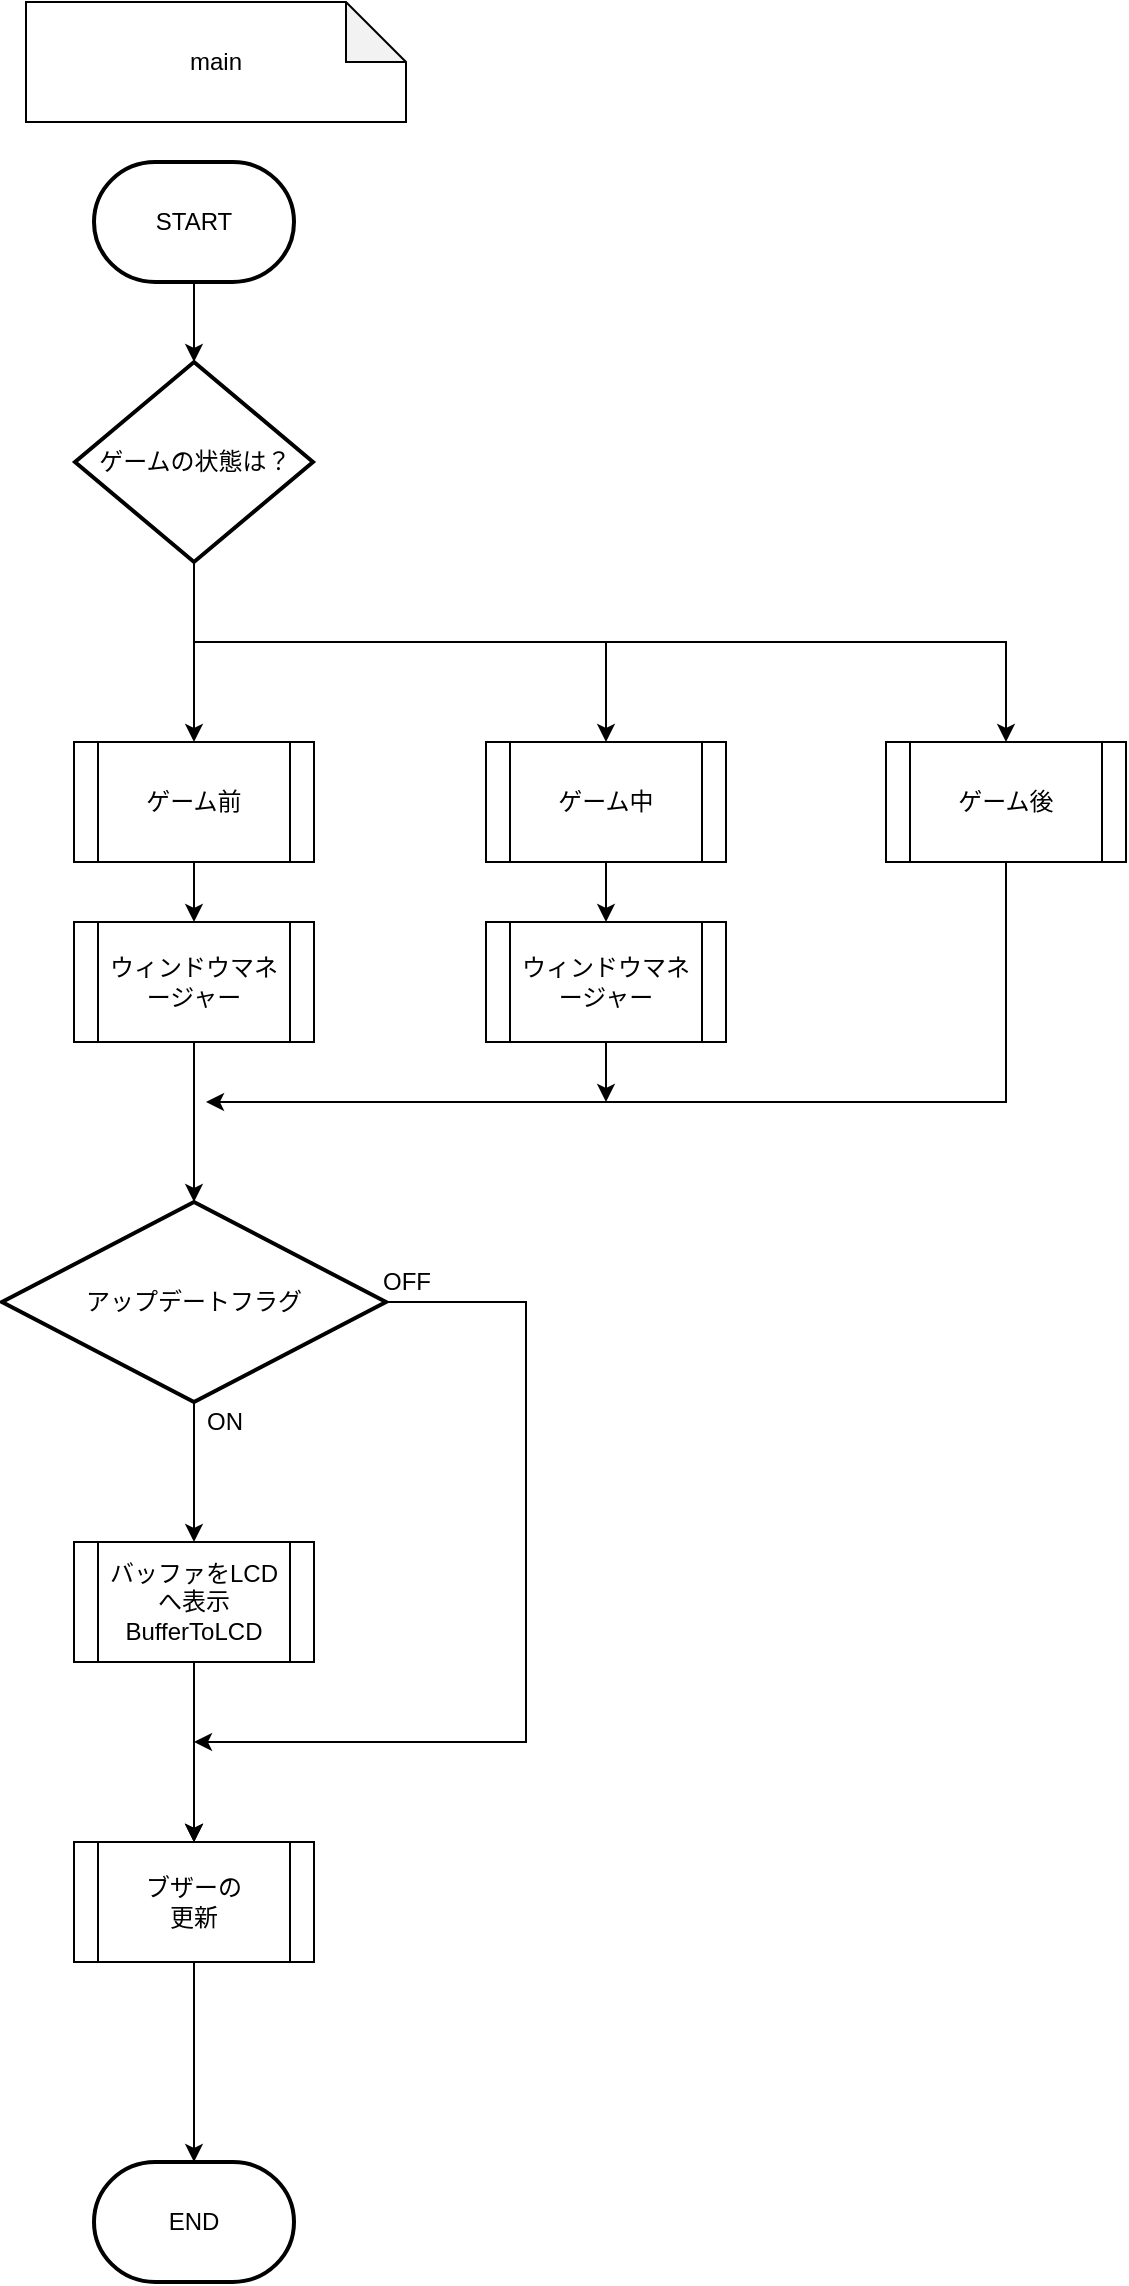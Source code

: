 <mxfile version="13.6.2" type="device" pages="7"><diagram id="C5RBs43oDa-KdzZeNtuy" name="main"><mxGraphModel dx="768" dy="491" grid="1" gridSize="10" guides="1" tooltips="1" connect="1" arrows="1" fold="1" page="1" pageScale="1" pageWidth="827" pageHeight="1169" math="0" shadow="0"><root><mxCell id="WIyWlLk6GJQsqaUBKTNV-0"/><mxCell id="WIyWlLk6GJQsqaUBKTNV-1" parent="WIyWlLk6GJQsqaUBKTNV-0"/><mxCell id="9qbyC3bB_pEoJ0eFc8h3-9" value="" style="edgeStyle=orthogonalEdgeStyle;rounded=0;orthogonalLoop=1;jettySize=auto;html=1;" parent="WIyWlLk6GJQsqaUBKTNV-1" source="9qbyC3bB_pEoJ0eFc8h3-0" target="9qbyC3bB_pEoJ0eFc8h3-2" edge="1"><mxGeometry relative="1" as="geometry"/></mxCell><mxCell id="9qbyC3bB_pEoJ0eFc8h3-0" value="START" style="strokeWidth=2;html=1;shape=mxgraph.flowchart.terminator;whiteSpace=wrap;" parent="WIyWlLk6GJQsqaUBKTNV-1" vertex="1"><mxGeometry x="364" y="90" width="100" height="60" as="geometry"/></mxCell><mxCell id="9qbyC3bB_pEoJ0eFc8h3-6" style="edgeStyle=orthogonalEdgeStyle;rounded=0;orthogonalLoop=1;jettySize=auto;html=1;entryX=0.5;entryY=0;entryDx=0;entryDy=0;" parent="WIyWlLk6GJQsqaUBKTNV-1" source="9qbyC3bB_pEoJ0eFc8h3-2" target="9qbyC3bB_pEoJ0eFc8h3-3" edge="1"><mxGeometry relative="1" as="geometry"/></mxCell><mxCell id="9qbyC3bB_pEoJ0eFc8h3-7" style="edgeStyle=orthogonalEdgeStyle;rounded=0;orthogonalLoop=1;jettySize=auto;html=1;" parent="WIyWlLk6GJQsqaUBKTNV-1" source="9qbyC3bB_pEoJ0eFc8h3-2" target="9qbyC3bB_pEoJ0eFc8h3-4" edge="1"><mxGeometry relative="1" as="geometry"><Array as="points"><mxPoint x="414" y="330"/><mxPoint x="620" y="330"/></Array></mxGeometry></mxCell><mxCell id="9qbyC3bB_pEoJ0eFc8h3-8" style="edgeStyle=orthogonalEdgeStyle;rounded=0;orthogonalLoop=1;jettySize=auto;html=1;" parent="WIyWlLk6GJQsqaUBKTNV-1" source="9qbyC3bB_pEoJ0eFc8h3-2" target="9qbyC3bB_pEoJ0eFc8h3-5" edge="1"><mxGeometry relative="1" as="geometry"><Array as="points"><mxPoint x="414" y="330"/><mxPoint x="820" y="330"/></Array></mxGeometry></mxCell><mxCell id="9qbyC3bB_pEoJ0eFc8h3-2" value="ゲームの状態は？" style="strokeWidth=2;html=1;shape=mxgraph.flowchart.decision;whiteSpace=wrap;" parent="WIyWlLk6GJQsqaUBKTNV-1" vertex="1"><mxGeometry x="354.5" y="190" width="119" height="100" as="geometry"/></mxCell><mxCell id="9qbyC3bB_pEoJ0eFc8h3-11" value="" style="edgeStyle=orthogonalEdgeStyle;rounded=0;orthogonalLoop=1;jettySize=auto;html=1;entryX=0.5;entryY=0;entryDx=0;entryDy=0;entryPerimeter=0;" parent="WIyWlLk6GJQsqaUBKTNV-1" source="BUqs_XWOBNZNV15fr7lD-5" target="BUqs_XWOBNZNV15fr7lD-3" edge="1"><mxGeometry relative="1" as="geometry"><mxPoint x="420" y="600" as="targetPoint"/></mxGeometry></mxCell><mxCell id="9qbyC3bB_pEoJ0eFc8h3-3" value="ゲーム前" style="shape=process;whiteSpace=wrap;html=1;backgroundOutline=1;" parent="WIyWlLk6GJQsqaUBKTNV-1" vertex="1"><mxGeometry x="354" y="380" width="120" height="60" as="geometry"/></mxCell><mxCell id="9qbyC3bB_pEoJ0eFc8h3-12" style="edgeStyle=orthogonalEdgeStyle;rounded=0;orthogonalLoop=1;jettySize=auto;html=1;" parent="WIyWlLk6GJQsqaUBKTNV-1" source="BUqs_XWOBNZNV15fr7lD-6" edge="1"><mxGeometry relative="1" as="geometry"><mxPoint x="620" y="520" as="targetPoint"/><Array as="points"><mxPoint x="620" y="520"/></Array></mxGeometry></mxCell><mxCell id="9qbyC3bB_pEoJ0eFc8h3-4" value="ゲーム中" style="shape=process;whiteSpace=wrap;html=1;backgroundOutline=1;" parent="WIyWlLk6GJQsqaUBKTNV-1" vertex="1"><mxGeometry x="560" y="380" width="120" height="60" as="geometry"/></mxCell><mxCell id="9qbyC3bB_pEoJ0eFc8h3-13" style="edgeStyle=orthogonalEdgeStyle;rounded=0;orthogonalLoop=1;jettySize=auto;html=1;" parent="WIyWlLk6GJQsqaUBKTNV-1" source="9qbyC3bB_pEoJ0eFc8h3-5" edge="1"><mxGeometry relative="1" as="geometry"><mxPoint x="420" y="560" as="targetPoint"/><Array as="points"><mxPoint x="820" y="560"/></Array></mxGeometry></mxCell><mxCell id="9qbyC3bB_pEoJ0eFc8h3-5" value="ゲーム後" style="shape=process;whiteSpace=wrap;html=1;backgroundOutline=1;" parent="WIyWlLk6GJQsqaUBKTNV-1" vertex="1"><mxGeometry x="760" y="380" width="120" height="60" as="geometry"/></mxCell><mxCell id="9qbyC3bB_pEoJ0eFc8h3-15" value="" style="edgeStyle=orthogonalEdgeStyle;rounded=0;orthogonalLoop=1;jettySize=auto;html=1;" parent="WIyWlLk6GJQsqaUBKTNV-1" edge="1"><mxGeometry relative="1" as="geometry"><mxPoint x="414" y="930" as="targetPoint"/><mxPoint x="414" y="850" as="sourcePoint"/></mxGeometry></mxCell><mxCell id="ceZoBAMcx-V6pEDcBluT-1" value="" style="edgeStyle=orthogonalEdgeStyle;rounded=0;orthogonalLoop=1;jettySize=auto;html=1;" parent="WIyWlLk6GJQsqaUBKTNV-1" edge="1"><mxGeometry relative="1" as="geometry"><mxPoint x="414" y="930" as="targetPoint"/><mxPoint x="414" y="850" as="sourcePoint"/></mxGeometry></mxCell><mxCell id="ceZoBAMcx-V6pEDcBluT-4" value="" style="edgeStyle=orthogonalEdgeStyle;rounded=0;orthogonalLoop=1;jettySize=auto;html=1;" parent="WIyWlLk6GJQsqaUBKTNV-1" source="BUqs_XWOBNZNV15fr7lD-2" target="ceZoBAMcx-V6pEDcBluT-3" edge="1"><mxGeometry relative="1" as="geometry"><mxPoint x="414" y="830" as="sourcePoint"/></mxGeometry></mxCell><mxCell id="BUqs_XWOBNZNV15fr7lD-1" value="" style="edgeStyle=orthogonalEdgeStyle;rounded=0;orthogonalLoop=1;jettySize=auto;html=1;exitX=0.5;exitY=1;exitDx=0;exitDy=0;exitPerimeter=0;" parent="WIyWlLk6GJQsqaUBKTNV-1" source="BUqs_XWOBNZNV15fr7lD-3" target="BUqs_XWOBNZNV15fr7lD-2" edge="1"><mxGeometry relative="1" as="geometry"><mxPoint x="414" y="700" as="sourcePoint"/><mxPoint x="414" y="730" as="targetPoint"/></mxGeometry></mxCell><mxCell id="bJCDomFOEtfkTf2bRox0-2" value="main" style="shape=note;whiteSpace=wrap;html=1;backgroundOutline=1;darkOpacity=0.05;" parent="WIyWlLk6GJQsqaUBKTNV-1" vertex="1"><mxGeometry x="330" y="10" width="190" height="60" as="geometry"/></mxCell><mxCell id="ceZoBAMcx-V6pEDcBluT-2" value="END" style="strokeWidth=2;html=1;shape=mxgraph.flowchart.terminator;whiteSpace=wrap;" parent="WIyWlLk6GJQsqaUBKTNV-1" vertex="1"><mxGeometry x="364" y="1090" width="100" height="60" as="geometry"/></mxCell><mxCell id="ceZoBAMcx-V6pEDcBluT-5" value="" style="edgeStyle=orthogonalEdgeStyle;rounded=0;orthogonalLoop=1;jettySize=auto;html=1;" parent="WIyWlLk6GJQsqaUBKTNV-1" source="ceZoBAMcx-V6pEDcBluT-3" target="ceZoBAMcx-V6pEDcBluT-2" edge="1"><mxGeometry relative="1" as="geometry"/></mxCell><mxCell id="ceZoBAMcx-V6pEDcBluT-3" value="ブザーの&lt;br&gt;更新" style="shape=process;whiteSpace=wrap;html=1;backgroundOutline=1;" parent="WIyWlLk6GJQsqaUBKTNV-1" vertex="1"><mxGeometry x="354" y="930" width="120" height="60" as="geometry"/></mxCell><mxCell id="BUqs_XWOBNZNV15fr7lD-2" value="バッファをLCDへ表示&lt;br&gt;BufferToLCD" style="shape=process;whiteSpace=wrap;html=1;backgroundOutline=1;" parent="WIyWlLk6GJQsqaUBKTNV-1" vertex="1"><mxGeometry x="354" y="780" width="120" height="60" as="geometry"/></mxCell><mxCell id="BUqs_XWOBNZNV15fr7lD-12" style="edgeStyle=orthogonalEdgeStyle;rounded=0;orthogonalLoop=1;jettySize=auto;html=1;" parent="WIyWlLk6GJQsqaUBKTNV-1" source="BUqs_XWOBNZNV15fr7lD-3" edge="1"><mxGeometry relative="1" as="geometry"><mxPoint x="414" y="880" as="targetPoint"/><Array as="points"><mxPoint x="580" y="660"/><mxPoint x="580" y="880"/></Array></mxGeometry></mxCell><mxCell id="BUqs_XWOBNZNV15fr7lD-3" value="アップデートフラグ" style="strokeWidth=2;html=1;shape=mxgraph.flowchart.decision;whiteSpace=wrap;" parent="WIyWlLk6GJQsqaUBKTNV-1" vertex="1"><mxGeometry x="318" y="610" width="192" height="100" as="geometry"/></mxCell><mxCell id="BUqs_XWOBNZNV15fr7lD-9" style="edgeStyle=orthogonalEdgeStyle;rounded=0;orthogonalLoop=1;jettySize=auto;html=1;" parent="WIyWlLk6GJQsqaUBKTNV-1" source="BUqs_XWOBNZNV15fr7lD-6" edge="1"><mxGeometry relative="1" as="geometry"><mxPoint x="620" y="560" as="targetPoint"/></mxGeometry></mxCell><mxCell id="BUqs_XWOBNZNV15fr7lD-6" value="ウィンドウマネージャー" style="shape=process;whiteSpace=wrap;html=1;backgroundOutline=1;" parent="WIyWlLk6GJQsqaUBKTNV-1" vertex="1"><mxGeometry x="560" y="470" width="120" height="60" as="geometry"/></mxCell><mxCell id="BUqs_XWOBNZNV15fr7lD-7" style="edgeStyle=orthogonalEdgeStyle;rounded=0;orthogonalLoop=1;jettySize=auto;html=1;" parent="WIyWlLk6GJQsqaUBKTNV-1" source="9qbyC3bB_pEoJ0eFc8h3-4" target="BUqs_XWOBNZNV15fr7lD-6" edge="1"><mxGeometry relative="1" as="geometry"><mxPoint x="620" y="520" as="targetPoint"/><Array as="points"/><mxPoint x="620" y="440" as="sourcePoint"/></mxGeometry></mxCell><mxCell id="BUqs_XWOBNZNV15fr7lD-5" value="ウィンドウマネージャー" style="shape=process;whiteSpace=wrap;html=1;backgroundOutline=1;" parent="WIyWlLk6GJQsqaUBKTNV-1" vertex="1"><mxGeometry x="354" y="470" width="120" height="60" as="geometry"/></mxCell><mxCell id="BUqs_XWOBNZNV15fr7lD-8" value="" style="edgeStyle=orthogonalEdgeStyle;rounded=0;orthogonalLoop=1;jettySize=auto;html=1;" parent="WIyWlLk6GJQsqaUBKTNV-1" source="9qbyC3bB_pEoJ0eFc8h3-3" target="BUqs_XWOBNZNV15fr7lD-5" edge="1"><mxGeometry relative="1" as="geometry"><mxPoint x="414" y="600" as="targetPoint"/><mxPoint x="414" y="440" as="sourcePoint"/></mxGeometry></mxCell><mxCell id="BUqs_XWOBNZNV15fr7lD-11" value="ON" style="text;html=1;align=center;verticalAlign=middle;resizable=0;points=[];autosize=1;" parent="WIyWlLk6GJQsqaUBKTNV-1" vertex="1"><mxGeometry x="414" y="710" width="30" height="20" as="geometry"/></mxCell><mxCell id="BUqs_XWOBNZNV15fr7lD-13" value="OFF" style="text;html=1;align=center;verticalAlign=middle;resizable=0;points=[];autosize=1;" parent="WIyWlLk6GJQsqaUBKTNV-1" vertex="1"><mxGeometry x="500" y="640" width="40" height="20" as="geometry"/></mxCell></root></mxGraphModel></diagram><diagram id="Jz8WmNW_6wW-UNlngzUz" name="ゲーム中"><mxGraphModel dx="-886" dy="491" grid="1" gridSize="10" guides="1" tooltips="1" connect="1" arrows="1" fold="1" page="1" pageScale="1" pageWidth="827" pageHeight="1169" math="0" shadow="0"><root><mxCell id="Q7MPXE8KZ0n_nUwNNOOu-0"/><mxCell id="Q7MPXE8KZ0n_nUwNNOOu-1" parent="Q7MPXE8KZ0n_nUwNNOOu-0"/><mxCell id="Q7MPXE8KZ0n_nUwNNOOu-23" value="" style="edgeStyle=orthogonalEdgeStyle;rounded=0;orthogonalLoop=1;jettySize=auto;html=1;entryX=0.5;entryY=0;entryDx=0;entryDy=0;" parent="Q7MPXE8KZ0n_nUwNNOOu-1" source="Q7MPXE8KZ0n_nUwNNOOu-24" target="ts9jp3Mv20UgQW2eWokB-0" edge="1"><mxGeometry relative="1" as="geometry"><mxPoint x="1800" y="240" as="targetPoint"/></mxGeometry></mxCell><mxCell id="Q7MPXE8KZ0n_nUwNNOOu-24" value="START" style="strokeWidth=2;html=1;shape=mxgraph.flowchart.terminator;whiteSpace=wrap;" parent="Q7MPXE8KZ0n_nUwNNOOu-1" vertex="1"><mxGeometry x="1750" y="120" width="100" height="60" as="geometry"/></mxCell><mxCell id="Q7MPXE8KZ0n_nUwNNOOu-25" value="ゲーム中&lt;br&gt;void PlayingGameProcess(void)" style="shape=note;whiteSpace=wrap;html=1;backgroundOutline=1;darkOpacity=0.05;" parent="Q7MPXE8KZ0n_nUwNNOOu-1" vertex="1"><mxGeometry x="1710" y="40" width="190" height="60" as="geometry"/></mxCell><mxCell id="XBKS3qyjxIiqrRmQDGRX-22" value="4匹のモグラの&lt;br&gt;状態ごとに&lt;br&gt;処理を行う" style="shape=note;html=1;size=14;verticalAlign=top;align=left;spacingTop=-6;" parent="Q7MPXE8KZ0n_nUwNNOOu-1" vertex="1"><mxGeometry x="1890" y="235" width="100" height="70" as="geometry"/></mxCell><mxCell id="XBKS3qyjxIiqrRmQDGRX-25" value="" style="edgeStyle=orthogonalEdgeStyle;rounded=0;orthogonalLoop=1;jettySize=auto;html=1;entryX=0.5;entryY=0;entryDx=0;entryDy=0;" parent="Q7MPXE8KZ0n_nUwNNOOu-1" source="XBKS3qyjxIiqrRmQDGRX-26" target="YvwMjo3EJFTn87aiYlOW-14" edge="1"><mxGeometry relative="1" as="geometry"><mxPoint x="2210" y="240" as="targetPoint"/></mxGeometry></mxCell><mxCell id="XBKS3qyjxIiqrRmQDGRX-26" value="START" style="strokeWidth=2;html=1;shape=mxgraph.flowchart.terminator;whiteSpace=wrap;" parent="Q7MPXE8KZ0n_nUwNNOOu-1" vertex="1"><mxGeometry x="2160" y="120" width="100" height="60" as="geometry"/></mxCell><mxCell id="XBKS3qyjxIiqrRmQDGRX-27" value="モグラマネージャー&lt;br&gt;void MoleManager(void)" style="shape=note;whiteSpace=wrap;html=1;backgroundOutline=1;darkOpacity=0.05;" parent="Q7MPXE8KZ0n_nUwNNOOu-1" vertex="1"><mxGeometry x="2120" y="40" width="190" height="60" as="geometry"/></mxCell><mxCell id="XBKS3qyjxIiqrRmQDGRX-62" value="" style="edgeStyle=orthogonalEdgeStyle;rounded=0;orthogonalLoop=1;jettySize=auto;html=1;entryX=0.5;entryY=0;entryDx=0;entryDy=0;entryPerimeter=0;" parent="Q7MPXE8KZ0n_nUwNNOOu-1" source="XBKS3qyjxIiqrRmQDGRX-63" edge="1"><mxGeometry relative="1" as="geometry"><mxPoint x="2640" y="240" as="targetPoint"/></mxGeometry></mxCell><mxCell id="XBKS3qyjxIiqrRmQDGRX-63" value="START" style="strokeWidth=2;html=1;shape=mxgraph.flowchart.terminator;whiteSpace=wrap;" parent="Q7MPXE8KZ0n_nUwNNOOu-1" vertex="1"><mxGeometry x="2590" y="120" width="100" height="60" as="geometry"/></mxCell><mxCell id="XBKS3qyjxIiqrRmQDGRX-64" value="モグラxの処理&lt;br&gt;void MolexProcess(void)" style="shape=note;whiteSpace=wrap;html=1;backgroundOutline=1;darkOpacity=0.05;size=19;" parent="Q7MPXE8KZ0n_nUwNNOOu-1" vertex="1"><mxGeometry x="2545" y="40" width="190" height="60" as="geometry"/></mxCell><mxCell id="XBKS3qyjxIiqrRmQDGRX-68" value="x は1～4の意" style="shape=note;whiteSpace=wrap;html=1;size=14;verticalAlign=top;align=left;spacingTop=-6;" parent="Q7MPXE8KZ0n_nUwNNOOu-1" vertex="1"><mxGeometry x="2770" y="40" width="100" height="30" as="geometry"/></mxCell><mxCell id="XBKS3qyjxIiqrRmQDGRX-71" value="" style="edgeStyle=orthogonalEdgeStyle;rounded=0;orthogonalLoop=1;jettySize=auto;html=1;entryX=0.5;entryY=0;entryDx=0;entryDy=0;entryPerimeter=0;" parent="Q7MPXE8KZ0n_nUwNNOOu-1" source="XBKS3qyjxIiqrRmQDGRX-69" target="XBKS3qyjxIiqrRmQDGRX-90" edge="1"><mxGeometry relative="1" as="geometry"><mxPoint x="2640" y="450" as="targetPoint"/></mxGeometry></mxCell><mxCell id="XBKS3qyjxIiqrRmQDGRX-75" style="edgeStyle=orthogonalEdgeStyle;rounded=0;orthogonalLoop=1;jettySize=auto;html=1;entryX=0.5;entryY=0;entryDx=0;entryDy=0;entryPerimeter=0;" parent="Q7MPXE8KZ0n_nUwNNOOu-1" source="XBKS3qyjxIiqrRmQDGRX-69" target="YvwMjo3EJFTn87aiYlOW-59" edge="1"><mxGeometry relative="1" as="geometry"><mxPoint x="2870.059" y="460" as="targetPoint"/><Array as="points"><mxPoint x="2640" y="410"/><mxPoint x="3020" y="410"/></Array></mxGeometry></mxCell><mxCell id="XBKS3qyjxIiqrRmQDGRX-76" style="edgeStyle=orthogonalEdgeStyle;rounded=0;orthogonalLoop=1;jettySize=auto;html=1;entryX=0.5;entryY=0;entryDx=0;entryDy=0;entryPerimeter=0;" parent="Q7MPXE8KZ0n_nUwNNOOu-1" source="XBKS3qyjxIiqrRmQDGRX-77" target="YvwMjo3EJFTn87aiYlOW-68" edge="1"><mxGeometry relative="1" as="geometry"><mxPoint x="3430" y="450" as="targetPoint"/><Array as="points"><mxPoint x="2640" y="410"/><mxPoint x="3420" y="410"/></Array></mxGeometry></mxCell><mxCell id="XBKS3qyjxIiqrRmQDGRX-69" value="モグラの状態" style="strokeWidth=2;html=1;shape=mxgraph.flowchart.decision;whiteSpace=wrap;" parent="Q7MPXE8KZ0n_nUwNNOOu-1" vertex="1"><mxGeometry x="2560" y="240" width="160" height="100" as="geometry"/></mxCell><mxCell id="XBKS3qyjxIiqrRmQDGRX-72" value="モグラ未出現" style="text;html=1;align=center;verticalAlign=middle;resizable=0;points=[];autosize=1;" parent="Q7MPXE8KZ0n_nUwNNOOu-1" vertex="1"><mxGeometry x="2640" y="410" width="90" height="20" as="geometry"/></mxCell><mxCell id="XBKS3qyjxIiqrRmQDGRX-78" value="モグラ撃退" style="text;html=1;align=center;verticalAlign=middle;resizable=0;points=[];autosize=1;" parent="Q7MPXE8KZ0n_nUwNNOOu-1" vertex="1"><mxGeometry x="3420" y="410" width="80" height="20" as="geometry"/></mxCell><mxCell id="XBKS3qyjxIiqrRmQDGRX-87" value="ON" style="edgeStyle=orthogonalEdgeStyle;rounded=0;orthogonalLoop=1;jettySize=auto;html=1;entryX=0.5;entryY=0;entryDx=0;entryDy=0;entryPerimeter=0;" parent="Q7MPXE8KZ0n_nUwNNOOu-1" source="XBKS3qyjxIiqrRmQDGRX-90" target="5afEpfbvK2T7NX697ups-1" edge="1"><mxGeometry x="-0.857" y="20" relative="1" as="geometry"><mxPoint x="2640" y="660" as="targetPoint"/><mxPoint as="offset"/></mxGeometry></mxCell><mxCell id="-jEkB6ssJR2IRtmka-K7-5" value="OFF" style="edgeStyle=orthogonalEdgeStyle;rounded=0;orthogonalLoop=1;jettySize=auto;html=1;exitX=1;exitY=0.5;exitDx=0;exitDy=0;exitPerimeter=0;entryX=0.5;entryY=0;entryDx=0;entryDy=0;entryPerimeter=0;" parent="Q7MPXE8KZ0n_nUwNNOOu-1" source="XBKS3qyjxIiqrRmQDGRX-90" target="hDexDWdVVgzNnAHlWKzW-16" edge="1"><mxGeometry x="-0.956" y="15" relative="1" as="geometry"><mxPoint x="2792.47" y="632.5" as="targetPoint"/><Array as="points"><mxPoint x="2792" y="510"/></Array><mxPoint as="offset"/></mxGeometry></mxCell><mxCell id="XBKS3qyjxIiqrRmQDGRX-90" value="モグラ出現フラグ" style="strokeWidth=2;html=1;shape=mxgraph.flowchart.decision;whiteSpace=wrap;" parent="Q7MPXE8KZ0n_nUwNNOOu-1" vertex="1"><mxGeometry x="2560" y="460" width="160" height="100" as="geometry"/></mxCell><mxCell id="XBKS3qyjxIiqrRmQDGRX-101" value="「モグラ出現フラグ」&lt;br&gt;タイマでモグラ出現判定()を行い、&lt;br&gt;出現が決定した場合、ONになる&lt;br&gt;&lt;br&gt;モグラ未出現からモグラ出現状態に遷移した場合、OFFになる" style="shape=note;whiteSpace=wrap;html=1;backgroundOutline=1;darkOpacity=0.05;align=left;" parent="Q7MPXE8KZ0n_nUwNNOOu-1" vertex="1"><mxGeometry x="2785" y="240" width="250" height="90" as="geometry"/></mxCell><mxCell id="-jEkB6ssJR2IRtmka-K7-3" value="END" style="strokeWidth=2;html=1;shape=mxgraph.flowchart.terminator;whiteSpace=wrap;" parent="Q7MPXE8KZ0n_nUwNNOOu-1" vertex="1"><mxGeometry x="2590" y="1050" width="100" height="60" as="geometry"/></mxCell><mxCell id="-jEkB6ssJR2IRtmka-K7-10" style="edgeStyle=orthogonalEdgeStyle;rounded=0;orthogonalLoop=1;jettySize=auto;html=1;entryX=0.5;entryY=0;entryDx=0;entryDy=0;entryPerimeter=0;exitX=0.5;exitY=1;exitDx=0;exitDy=0;" parent="Q7MPXE8KZ0n_nUwNNOOu-1" source="5afEpfbvK2T7NX697ups-2" target="-jEkB6ssJR2IRtmka-K7-3" edge="1"><mxGeometry relative="1" as="geometry"><mxPoint x="2640" y="840.0" as="sourcePoint"/></mxGeometry></mxCell><mxCell id="YvwMjo3EJFTn87aiYlOW-13" value="" style="edgeStyle=orthogonalEdgeStyle;rounded=0;orthogonalLoop=1;jettySize=auto;html=1;" parent="Q7MPXE8KZ0n_nUwNNOOu-1" source="YvwMjo3EJFTn87aiYlOW-14" target="YvwMjo3EJFTn87aiYlOW-16" edge="1"><mxGeometry relative="1" as="geometry"/></mxCell><mxCell id="YvwMjo3EJFTn87aiYlOW-14" value="モグラ1の&lt;br&gt;処理" style="shape=process;whiteSpace=wrap;html=1;backgroundOutline=1;" parent="Q7MPXE8KZ0n_nUwNNOOu-1" vertex="1"><mxGeometry x="2150" y="230" width="120" height="60" as="geometry"/></mxCell><mxCell id="YvwMjo3EJFTn87aiYlOW-15" value="" style="edgeStyle=orthogonalEdgeStyle;rounded=0;orthogonalLoop=1;jettySize=auto;html=1;" parent="Q7MPXE8KZ0n_nUwNNOOu-1" source="YvwMjo3EJFTn87aiYlOW-16" target="YvwMjo3EJFTn87aiYlOW-18" edge="1"><mxGeometry relative="1" as="geometry"/></mxCell><mxCell id="YvwMjo3EJFTn87aiYlOW-16" value="モグラ2の&lt;br&gt;処理" style="shape=process;whiteSpace=wrap;html=1;backgroundOutline=1;" parent="Q7MPXE8KZ0n_nUwNNOOu-1" vertex="1"><mxGeometry x="2150" y="320" width="120" height="60" as="geometry"/></mxCell><mxCell id="YvwMjo3EJFTn87aiYlOW-17" value="" style="edgeStyle=orthogonalEdgeStyle;rounded=0;orthogonalLoop=1;jettySize=auto;html=1;" parent="Q7MPXE8KZ0n_nUwNNOOu-1" source="YvwMjo3EJFTn87aiYlOW-18" target="YvwMjo3EJFTn87aiYlOW-20" edge="1"><mxGeometry relative="1" as="geometry"/></mxCell><mxCell id="YvwMjo3EJFTn87aiYlOW-18" value="モグラ3の&lt;br&gt;処理" style="shape=process;whiteSpace=wrap;html=1;backgroundOutline=1;" parent="Q7MPXE8KZ0n_nUwNNOOu-1" vertex="1"><mxGeometry x="2150" y="410" width="120" height="60" as="geometry"/></mxCell><mxCell id="YvwMjo3EJFTn87aiYlOW-19" value="" style="edgeStyle=orthogonalEdgeStyle;rounded=0;orthogonalLoop=1;jettySize=auto;html=1;entryX=0.5;entryY=0;entryDx=0;entryDy=0;entryPerimeter=0;" parent="Q7MPXE8KZ0n_nUwNNOOu-1" source="YvwMjo3EJFTn87aiYlOW-20" edge="1"><mxGeometry relative="1" as="geometry"><mxPoint x="2210" y="630" as="targetPoint"/></mxGeometry></mxCell><mxCell id="YvwMjo3EJFTn87aiYlOW-20" value="モグラ4の&lt;br&gt;処理" style="shape=process;whiteSpace=wrap;html=1;backgroundOutline=1;" parent="Q7MPXE8KZ0n_nUwNNOOu-1" vertex="1"><mxGeometry x="2150" y="500" width="120" height="60" as="geometry"/></mxCell><mxCell id="YvwMjo3EJFTn87aiYlOW-21" value="END" style="strokeWidth=2;html=1;shape=mxgraph.flowchart.terminator;whiteSpace=wrap;" parent="Q7MPXE8KZ0n_nUwNNOOu-1" vertex="1"><mxGeometry x="2160" y="630" width="100" height="60" as="geometry"/></mxCell><mxCell id="YvwMjo3EJFTn87aiYlOW-50" value="" style="edgeStyle=orthogonalEdgeStyle;rounded=0;orthogonalLoop=1;jettySize=auto;html=1;" parent="Q7MPXE8KZ0n_nUwNNOOu-1" target="YvwMjo3EJFTn87aiYlOW-53" edge="1"><mxGeometry relative="1" as="geometry"><mxPoint x="3020" y="560" as="sourcePoint"/></mxGeometry></mxCell><mxCell id="YvwMjo3EJFTn87aiYlOW-51" value="" style="edgeStyle=orthogonalEdgeStyle;rounded=0;orthogonalLoop=1;jettySize=auto;html=1;" parent="Q7MPXE8KZ0n_nUwNNOOu-1" source="YvwMjo3EJFTn87aiYlOW-53" target="5afEpfbvK2T7NX697ups-4" edge="1"><mxGeometry relative="1" as="geometry"><mxPoint x="3020" y="780.0" as="targetPoint"/></mxGeometry></mxCell><mxCell id="YvwMjo3EJFTn87aiYlOW-52" style="edgeStyle=orthogonalEdgeStyle;rounded=0;orthogonalLoop=1;jettySize=auto;html=1;" parent="Q7MPXE8KZ0n_nUwNNOOu-1" source="YvwMjo3EJFTn87aiYlOW-53" edge="1"><mxGeometry relative="1" as="geometry"><mxPoint x="3020" y="870" as="targetPoint"/><Array as="points"><mxPoint x="3140" y="680"/><mxPoint x="3140" y="870"/></Array></mxGeometry></mxCell><mxCell id="YvwMjo3EJFTn87aiYlOW-53" value="SWxが押された" style="strokeWidth=2;html=1;shape=mxgraph.flowchart.decision;whiteSpace=wrap;" parent="Q7MPXE8KZ0n_nUwNNOOu-1" vertex="1"><mxGeometry x="2940" y="630" width="160" height="100" as="geometry"/></mxCell><mxCell id="YvwMjo3EJFTn87aiYlOW-54" value="" style="edgeStyle=orthogonalEdgeStyle;rounded=0;orthogonalLoop=1;jettySize=auto;html=1;exitX=0.5;exitY=1;exitDx=0;exitDy=0;" parent="Q7MPXE8KZ0n_nUwNNOOu-1" source="5afEpfbvK2T7NX697ups-4" edge="1"><mxGeometry relative="1" as="geometry"><mxPoint x="3020" y="970" as="targetPoint"/><Array as="points"/><mxPoint x="3020" y="840.0" as="sourcePoint"/></mxGeometry></mxCell><mxCell id="YvwMjo3EJFTn87aiYlOW-56" value="YES" style="text;html=1;align=center;verticalAlign=middle;resizable=0;points=[];autosize=1;" parent="Q7MPXE8KZ0n_nUwNNOOu-1" vertex="1"><mxGeometry x="3025" y="720" width="40" height="20" as="geometry"/></mxCell><mxCell id="YvwMjo3EJFTn87aiYlOW-57" value="NO" style="text;html=1;align=center;verticalAlign=middle;resizable=0;points=[];autosize=1;" parent="Q7MPXE8KZ0n_nUwNNOOu-1" vertex="1"><mxGeometry x="3100" y="660" width="30" height="20" as="geometry"/></mxCell><mxCell id="YvwMjo3EJFTn87aiYlOW-58" value="" style="edgeStyle=orthogonalEdgeStyle;rounded=0;orthogonalLoop=1;jettySize=auto;html=1;" parent="Q7MPXE8KZ0n_nUwNNOOu-1" source="YvwMjo3EJFTn87aiYlOW-59" target="HgQsBDOgX_IG73dbd0an-0" edge="1"><mxGeometry relative="1" as="geometry"><mxPoint x="3255" y="750" as="targetPoint"/></mxGeometry></mxCell><mxCell id="YvwMjo3EJFTn87aiYlOW-59" value="モグラx表示時間" style="strokeWidth=2;html=1;shape=mxgraph.flowchart.decision;whiteSpace=wrap;" parent="Q7MPXE8KZ0n_nUwNNOOu-1" vertex="1"><mxGeometry x="2940" y="460" width="160" height="100" as="geometry"/></mxCell><mxCell id="YvwMjo3EJFTn87aiYlOW-60" value="0以外" style="text;html=1;align=center;verticalAlign=middle;resizable=0;points=[];autosize=1;" parent="Q7MPXE8KZ0n_nUwNNOOu-1" vertex="1"><mxGeometry x="3025" y="560" width="50" height="20" as="geometry"/></mxCell><mxCell id="YvwMjo3EJFTn87aiYlOW-61" value="0" style="text;html=1;align=center;verticalAlign=middle;resizable=0;points=[];autosize=1;" parent="Q7MPXE8KZ0n_nUwNNOOu-1" vertex="1"><mxGeometry x="3105" y="480" width="20" height="20" as="geometry"/></mxCell><mxCell id="YvwMjo3EJFTn87aiYlOW-62" style="edgeStyle=orthogonalEdgeStyle;rounded=0;orthogonalLoop=1;jettySize=auto;html=1;exitX=0.5;exitY=1;exitDx=0;exitDy=0;" parent="Q7MPXE8KZ0n_nUwNNOOu-1" source="HgQsBDOgX_IG73dbd0an-0" edge="1"><mxGeometry relative="1" as="geometry"><mxPoint x="3020" y="920" as="targetPoint"/><Array as="points"><mxPoint x="3250" y="920"/></Array><mxPoint x="3255" y="840.0" as="sourcePoint"/></mxGeometry></mxCell><mxCell id="YvwMjo3EJFTn87aiYlOW-65" value="" style="edgeStyle=orthogonalEdgeStyle;rounded=0;orthogonalLoop=1;jettySize=auto;html=1;exitX=0.5;exitY=1;exitDx=0;exitDy=0;" parent="Q7MPXE8KZ0n_nUwNNOOu-1" source="HgQsBDOgX_IG73dbd0an-1" edge="1"><mxGeometry relative="1" as="geometry"><mxPoint x="2640" y="970" as="targetPoint"/><mxPoint x="3420" y="840.0" as="sourcePoint"/><Array as="points"><mxPoint x="3420" y="970"/></Array></mxGeometry></mxCell><mxCell id="YvwMjo3EJFTn87aiYlOW-67" style="edgeStyle=orthogonalEdgeStyle;rounded=0;orthogonalLoop=1;jettySize=auto;html=1;entryX=0.5;entryY=0;entryDx=0;entryDy=0;" parent="Q7MPXE8KZ0n_nUwNNOOu-1" source="YvwMjo3EJFTn87aiYlOW-68" target="HgQsBDOgX_IG73dbd0an-1" edge="1"><mxGeometry relative="1" as="geometry"><mxPoint x="3420" y="780.0" as="targetPoint"/><Array as="points"/></mxGeometry></mxCell><mxCell id="YvwMjo3EJFTn87aiYlOW-75" value="" style="edgeStyle=orthogonalEdgeStyle;rounded=0;orthogonalLoop=1;jettySize=auto;html=1;" parent="Q7MPXE8KZ0n_nUwNNOOu-1" source="YvwMjo3EJFTn87aiYlOW-68" edge="1"><mxGeometry relative="1" as="geometry"><mxPoint x="3420" y="740" as="targetPoint"/><Array as="points"><mxPoint x="3540" y="510"/><mxPoint x="3540" y="740"/></Array></mxGeometry></mxCell><mxCell id="YvwMjo3EJFTn87aiYlOW-68" value="モグラx表示時間" style="strokeWidth=2;html=1;shape=mxgraph.flowchart.decision;whiteSpace=wrap;" parent="Q7MPXE8KZ0n_nUwNNOOu-1" vertex="1"><mxGeometry x="3340" y="460" width="160" height="100" as="geometry"/></mxCell><mxCell id="YvwMjo3EJFTn87aiYlOW-69" value="0以外" style="text;html=1;align=center;verticalAlign=middle;resizable=0;points=[];autosize=1;" parent="Q7MPXE8KZ0n_nUwNNOOu-1" vertex="1"><mxGeometry x="3500" y="490" width="50" height="20" as="geometry"/></mxCell><mxCell id="YvwMjo3EJFTn87aiYlOW-70" value="0" style="text;html=1;align=center;verticalAlign=middle;resizable=0;points=[];autosize=1;" parent="Q7MPXE8KZ0n_nUwNNOOu-1" vertex="1"><mxGeometry x="3420" y="560" width="20" height="20" as="geometry"/></mxCell><mxCell id="XBKS3qyjxIiqrRmQDGRX-77" value="モグラ出現" style="text;html=1;align=center;verticalAlign=middle;resizable=0;points=[];autosize=1;" parent="Q7MPXE8KZ0n_nUwNNOOu-1" vertex="1"><mxGeometry x="3015" y="410" width="80" height="20" as="geometry"/></mxCell><mxCell id="YvwMjo3EJFTn87aiYlOW-76" value="「モグラx表示時間」&lt;br&gt;&lt;br&gt;モグラが表示されている時間&lt;br&gt;モグラが出現している時と、モグラが撃退され、消えるまでの時間を保持する。&lt;br&gt;&lt;br&gt;タイマで時間を減少させる。" style="shape=note;whiteSpace=wrap;html=1;size=14;verticalAlign=top;align=left;spacingTop=-6;" parent="Q7MPXE8KZ0n_nUwNNOOu-1" vertex="1"><mxGeometry x="3095" y="205" width="160" height="130" as="geometry"/></mxCell><mxCell id="v0yPz3ccb2hcA-fmV-FY-0" value="END" style="strokeWidth=2;html=1;shape=mxgraph.flowchart.terminator;whiteSpace=wrap;" parent="Q7MPXE8KZ0n_nUwNNOOu-1" vertex="1"><mxGeometry x="1750" y="470" width="100" height="60" as="geometry"/></mxCell><mxCell id="v0yPz3ccb2hcA-fmV-FY-7" style="edgeStyle=orthogonalEdgeStyle;rounded=0;orthogonalLoop=1;jettySize=auto;html=1;exitX=0.5;exitY=1;exitDx=0;exitDy=0;entryX=0.5;entryY=0;entryDx=0;entryDy=0;entryPerimeter=0;" parent="Q7MPXE8KZ0n_nUwNNOOu-1" target="v0yPz3ccb2hcA-fmV-FY-0" edge="1"><mxGeometry relative="1" as="geometry"><mxPoint x="1800" y="420" as="sourcePoint"/></mxGeometry></mxCell><mxCell id="5afEpfbvK2T7NX697ups-3" value="" style="edgeStyle=orthogonalEdgeStyle;rounded=0;orthogonalLoop=1;jettySize=auto;html=1;" parent="Q7MPXE8KZ0n_nUwNNOOu-1" source="5afEpfbvK2T7NX697ups-1" target="5afEpfbvK2T7NX697ups-2" edge="1"><mxGeometry relative="1" as="geometry"/></mxCell><mxCell id="5afEpfbvK2T7NX697ups-1" value="モグラ出現&lt;br&gt;OutOfHole()" style="shape=process;whiteSpace=wrap;html=1;backgroundOutline=1;" parent="Q7MPXE8KZ0n_nUwNNOOu-1" vertex="1"><mxGeometry x="2580" y="600" width="120" height="60" as="geometry"/></mxCell><mxCell id="5afEpfbvK2T7NX697ups-2" value="モグラ出現フラグ&lt;br&gt;OFF" style="whiteSpace=wrap;html=1;" parent="Q7MPXE8KZ0n_nUwNNOOu-1" vertex="1"><mxGeometry x="2580" y="720" width="120" height="60" as="geometry"/></mxCell><mxCell id="5afEpfbvK2T7NX697ups-4" value="モグラ撃退&lt;br&gt;Attaked()" style="shape=process;whiteSpace=wrap;html=1;backgroundOutline=1;" parent="Q7MPXE8KZ0n_nUwNNOOu-1" vertex="1"><mxGeometry x="2960" y="780.0" width="120" height="60" as="geometry"/></mxCell><mxCell id="HgQsBDOgX_IG73dbd0an-0" value="モグラ未出現&lt;br&gt;BackToHole()" style="shape=process;whiteSpace=wrap;html=1;backgroundOutline=1;" parent="Q7MPXE8KZ0n_nUwNNOOu-1" vertex="1"><mxGeometry x="3190" y="630" width="120" height="60" as="geometry"/></mxCell><mxCell id="HgQsBDOgX_IG73dbd0an-1" value="モグラ未出現&lt;br&gt;BackToHole()" style="shape=process;whiteSpace=wrap;html=1;backgroundOutline=1;" parent="Q7MPXE8KZ0n_nUwNNOOu-1" vertex="1"><mxGeometry x="3360" y="600.0" width="120" height="60" as="geometry"/></mxCell><mxCell id="hDexDWdVVgzNnAHlWKzW-11" value="YES" style="edgeStyle=orthogonalEdgeStyle;rounded=0;orthogonalLoop=1;jettySize=auto;html=1;entryX=0.5;entryY=0;entryDx=0;entryDy=0;exitX=0.5;exitY=1;exitDx=0;exitDy=0;exitPerimeter=0;" parent="Q7MPXE8KZ0n_nUwNNOOu-1" source="hDexDWdVVgzNnAHlWKzW-16" target="hDexDWdVVgzNnAHlWKzW-15" edge="1"><mxGeometry x="-0.6" y="18" relative="1" as="geometry"><mxPoint x="2782.47" y="850.03" as="targetPoint"/><mxPoint as="offset"/><mxPoint x="2782.47" y="760.03" as="sourcePoint"/></mxGeometry></mxCell><mxCell id="hDexDWdVVgzNnAHlWKzW-12" value="NO" style="edgeStyle=orthogonalEdgeStyle;rounded=0;orthogonalLoop=1;jettySize=auto;html=1;exitX=1;exitY=0.5;exitDx=0;exitDy=0;exitPerimeter=0;" parent="Q7MPXE8KZ0n_nUwNNOOu-1" source="hDexDWdVVgzNnAHlWKzW-16" edge="1"><mxGeometry x="-0.916" y="10" relative="1" as="geometry"><mxPoint x="2792" y="870" as="targetPoint"/><Array as="points"><mxPoint x="2920" y="680"/><mxPoint x="2920" y="870"/></Array><mxPoint x="2862.47" y="730.03" as="sourcePoint"/><mxPoint as="offset"/></mxGeometry></mxCell><mxCell id="hDexDWdVVgzNnAHlWKzW-14" value="" style="edgeStyle=orthogonalEdgeStyle;rounded=0;orthogonalLoop=1;jettySize=auto;html=1;exitX=0.5;exitY=1;exitDx=0;exitDy=0;" parent="Q7MPXE8KZ0n_nUwNNOOu-1" source="hDexDWdVVgzNnAHlWKzW-15" edge="1"><mxGeometry relative="1" as="geometry"><mxPoint x="2640" y="920" as="targetPoint"/><Array as="points"><mxPoint x="2793" y="920"/></Array><mxPoint x="2782.47" y="910.03" as="sourcePoint"/></mxGeometry></mxCell><mxCell id="hDexDWdVVgzNnAHlWKzW-15" value="ペナルティ&lt;br&gt;Penalty()" style="shape=process;whiteSpace=wrap;html=1;backgroundOutline=1;" parent="Q7MPXE8KZ0n_nUwNNOOu-1" vertex="1"><mxGeometry x="2732.47" y="780" width="120" height="60" as="geometry"/></mxCell><mxCell id="hDexDWdVVgzNnAHlWKzW-16" value="SWxが押された" style="strokeWidth=2;html=1;shape=mxgraph.flowchart.decision;whiteSpace=wrap;" parent="Q7MPXE8KZ0n_nUwNNOOu-1" vertex="1"><mxGeometry x="2712.47" y="630" width="160" height="100" as="geometry"/></mxCell><mxCell id="hDexDWdVVgzNnAHlWKzW-17" value="モグラ出現&lt;br&gt;void OutOfHole(void)" style="shape=note;whiteSpace=wrap;html=1;backgroundOutline=1;darkOpacity=0.05;" parent="Q7MPXE8KZ0n_nUwNNOOu-1" vertex="1"><mxGeometry x="3671" y="40" width="190" height="60" as="geometry"/></mxCell><mxCell id="hDexDWdVVgzNnAHlWKzW-19" value="START" style="strokeWidth=2;html=1;shape=mxgraph.flowchart.terminator;whiteSpace=wrap;" parent="Q7MPXE8KZ0n_nUwNNOOu-1" vertex="1"><mxGeometry x="3710" y="120" width="100" height="60" as="geometry"/></mxCell><mxCell id="hDexDWdVVgzNnAHlWKzW-25" value="END" style="strokeWidth=2;html=1;shape=mxgraph.flowchart.terminator;whiteSpace=wrap;" parent="Q7MPXE8KZ0n_nUwNNOOu-1" vertex="1"><mxGeometry x="3710" y="470" width="100" height="60" as="geometry"/></mxCell><mxCell id="hDexDWdVVgzNnAHlWKzW-27" value="" style="edgeStyle=orthogonalEdgeStyle;rounded=0;orthogonalLoop=1;jettySize=auto;html=1;exitX=0.5;exitY=1;exitDx=0;exitDy=0;exitPerimeter=0;" parent="Q7MPXE8KZ0n_nUwNNOOu-1" source="hDexDWdVVgzNnAHlWKzW-19" target="hDexDWdVVgzNnAHlWKzW-29" edge="1"><mxGeometry relative="1" as="geometry"><mxPoint x="3760" y="190" as="sourcePoint"/></mxGeometry></mxCell><mxCell id="hDexDWdVVgzNnAHlWKzW-31" value="" style="edgeStyle=orthogonalEdgeStyle;rounded=0;orthogonalLoop=1;jettySize=auto;html=1;entryX=0.5;entryY=0;entryDx=0;entryDy=0;" parent="Q7MPXE8KZ0n_nUwNNOOu-1" source="hDexDWdVVgzNnAHlWKzW-29" target="NdsDYmvDbPvgK99Zlp1B-0" edge="1"><mxGeometry relative="1" as="geometry"><mxPoint x="3760" y="360" as="targetPoint"/></mxGeometry></mxCell><mxCell id="hDexDWdVVgzNnAHlWKzW-29" value="モグラの状態を&lt;br&gt;モグラ出現に変更" style="whiteSpace=wrap;html=1;" parent="Q7MPXE8KZ0n_nUwNNOOu-1" vertex="1"><mxGeometry x="3700" y="250" width="120" height="60" as="geometry"/></mxCell><mxCell id="8yJMYZHsQIbWXge4oW2w-4" value="" style="edgeStyle=orthogonalEdgeStyle;rounded=0;orthogonalLoop=1;jettySize=auto;html=1;" parent="Q7MPXE8KZ0n_nUwNNOOu-1" edge="1"><mxGeometry relative="1" as="geometry"><mxPoint x="3760" y="420" as="sourcePoint"/><mxPoint x="3760" y="470" as="targetPoint"/></mxGeometry></mxCell><mxCell id="8yJMYZHsQIbWXge4oW2w-7" value="モグラ撃退&lt;br&gt;void Attacked(void)" style="shape=note;whiteSpace=wrap;html=1;backgroundOutline=1;darkOpacity=0.05;" parent="Q7MPXE8KZ0n_nUwNNOOu-1" vertex="1"><mxGeometry x="3930" y="40" width="190" height="60" as="geometry"/></mxCell><mxCell id="8yJMYZHsQIbWXge4oW2w-8" value="START" style="strokeWidth=2;html=1;shape=mxgraph.flowchart.terminator;whiteSpace=wrap;" parent="Q7MPXE8KZ0n_nUwNNOOu-1" vertex="1"><mxGeometry x="3970" y="120" width="100" height="60" as="geometry"/></mxCell><mxCell id="8yJMYZHsQIbWXge4oW2w-10" value="" style="edgeStyle=orthogonalEdgeStyle;rounded=0;orthogonalLoop=1;jettySize=auto;html=1;exitX=0.5;exitY=1;exitDx=0;exitDy=0;exitPerimeter=0;" parent="Q7MPXE8KZ0n_nUwNNOOu-1" source="8yJMYZHsQIbWXge4oW2w-8" target="8yJMYZHsQIbWXge4oW2w-12" edge="1"><mxGeometry relative="1" as="geometry"><mxPoint x="4020" y="190" as="sourcePoint"/></mxGeometry></mxCell><mxCell id="8yJMYZHsQIbWXge4oW2w-19" value="" style="edgeStyle=orthogonalEdgeStyle;rounded=0;orthogonalLoop=1;jettySize=auto;html=1;" parent="Q7MPXE8KZ0n_nUwNNOOu-1" source="8yJMYZHsQIbWXge4oW2w-12" target="8yJMYZHsQIbWXge4oW2w-18" edge="1"><mxGeometry relative="1" as="geometry"/></mxCell><mxCell id="8yJMYZHsQIbWXge4oW2w-12" value="モグラの状態を&lt;br&gt;モグラ撃退に変更" style="whiteSpace=wrap;html=1;" parent="Q7MPXE8KZ0n_nUwNNOOu-1" vertex="1"><mxGeometry x="3960" y="250" width="120" height="60" as="geometry"/></mxCell><mxCell id="8yJMYZHsQIbWXge4oW2w-17" value="" style="edgeStyle=orthogonalEdgeStyle;rounded=0;orthogonalLoop=1;jettySize=auto;html=1;" parent="Q7MPXE8KZ0n_nUwNNOOu-1" source="8yJMYZHsQIbWXge4oW2w-18" target="8yJMYZHsQIbWXge4oW2w-21" edge="1"><mxGeometry relative="1" as="geometry"><mxPoint x="4020" y="510" as="targetPoint"/></mxGeometry></mxCell><mxCell id="8yJMYZHsQIbWXge4oW2w-18" value="モグラx表示時間&lt;br&gt;を設定" style="rounded=0;whiteSpace=wrap;html=1;" parent="Q7MPXE8KZ0n_nUwNNOOu-1" vertex="1"><mxGeometry x="3960" y="390" width="120" height="60" as="geometry"/></mxCell><mxCell id="8yJMYZHsQIbWXge4oW2w-20" value="END" style="strokeWidth=2;html=1;shape=mxgraph.flowchart.terminator;whiteSpace=wrap;" parent="Q7MPXE8KZ0n_nUwNNOOu-1" vertex="1"><mxGeometry x="3970" y="660" width="100" height="60" as="geometry"/></mxCell><mxCell id="8yJMYZHsQIbWXge4oW2w-22" value="" style="edgeStyle=orthogonalEdgeStyle;rounded=0;orthogonalLoop=1;jettySize=auto;html=1;" parent="Q7MPXE8KZ0n_nUwNNOOu-1" source="8yJMYZHsQIbWXge4oW2w-21" target="8yJMYZHsQIbWXge4oW2w-20" edge="1"><mxGeometry relative="1" as="geometry"/></mxCell><mxCell id="8yJMYZHsQIbWXge4oW2w-21" value="スコアを&lt;br&gt;インクリメント" style="rounded=0;whiteSpace=wrap;html=1;" parent="Q7MPXE8KZ0n_nUwNNOOu-1" vertex="1"><mxGeometry x="3960" y="510" width="120" height="60" as="geometry"/></mxCell><mxCell id="8yJMYZHsQIbWXge4oW2w-23" value="モグラ未出現&lt;br&gt;void BackToHole(void)" style="shape=note;whiteSpace=wrap;html=1;backgroundOutline=1;darkOpacity=0.05;" parent="Q7MPXE8KZ0n_nUwNNOOu-1" vertex="1"><mxGeometry x="4170" y="40" width="190" height="60" as="geometry"/></mxCell><mxCell id="8yJMYZHsQIbWXge4oW2w-24" value="START" style="strokeWidth=2;html=1;shape=mxgraph.flowchart.terminator;whiteSpace=wrap;" parent="Q7MPXE8KZ0n_nUwNNOOu-1" vertex="1"><mxGeometry x="4210" y="120" width="100" height="60" as="geometry"/></mxCell><mxCell id="8yJMYZHsQIbWXge4oW2w-25" value="" style="edgeStyle=orthogonalEdgeStyle;rounded=0;orthogonalLoop=1;jettySize=auto;html=1;exitX=0.5;exitY=1;exitDx=0;exitDy=0;exitPerimeter=0;" parent="Q7MPXE8KZ0n_nUwNNOOu-1" source="8yJMYZHsQIbWXge4oW2w-24" target="8yJMYZHsQIbWXge4oW2w-27" edge="1"><mxGeometry relative="1" as="geometry"><mxPoint x="4260" y="190" as="sourcePoint"/></mxGeometry></mxCell><mxCell id="8yJMYZHsQIbWXge4oW2w-33" value="" style="edgeStyle=orthogonalEdgeStyle;rounded=0;orthogonalLoop=1;jettySize=auto;html=1;" parent="Q7MPXE8KZ0n_nUwNNOOu-1" source="8yJMYZHsQIbWXge4oW2w-27" target="8yJMYZHsQIbWXge4oW2w-30" edge="1"><mxGeometry relative="1" as="geometry"/></mxCell><mxCell id="8yJMYZHsQIbWXge4oW2w-27" value="モグラの状態を&lt;br&gt;モグラ未出現に変更" style="whiteSpace=wrap;html=1;" parent="Q7MPXE8KZ0n_nUwNNOOu-1" vertex="1"><mxGeometry x="4200" y="250" width="120" height="60" as="geometry"/></mxCell><mxCell id="8yJMYZHsQIbWXge4oW2w-30" value="END" style="strokeWidth=2;html=1;shape=mxgraph.flowchart.terminator;whiteSpace=wrap;" parent="Q7MPXE8KZ0n_nUwNNOOu-1" vertex="1"><mxGeometry x="4210" y="370" width="100" height="60" as="geometry"/></mxCell><mxCell id="QNavzn5sWhUk7BluYYtc-1" value="ペナルティ&lt;br&gt;void Penalty(void)" style="shape=note;whiteSpace=wrap;html=1;backgroundOutline=1;darkOpacity=0.05;" parent="Q7MPXE8KZ0n_nUwNNOOu-1" vertex="1"><mxGeometry x="4410" y="40" width="190" height="60" as="geometry"/></mxCell><mxCell id="QNavzn5sWhUk7BluYYtc-2" value="START" style="strokeWidth=2;html=1;shape=mxgraph.flowchart.terminator;whiteSpace=wrap;" parent="Q7MPXE8KZ0n_nUwNNOOu-1" vertex="1"><mxGeometry x="4450" y="120" width="100" height="60" as="geometry"/></mxCell><mxCell id="QNavzn5sWhUk7BluYYtc-3" value="" style="edgeStyle=orthogonalEdgeStyle;rounded=0;orthogonalLoop=1;jettySize=auto;html=1;exitX=0.5;exitY=1;exitDx=0;exitDy=0;exitPerimeter=0;" parent="Q7MPXE8KZ0n_nUwNNOOu-1" source="QNavzn5sWhUk7BluYYtc-2" target="QNavzn5sWhUk7BluYYtc-5" edge="1"><mxGeometry relative="1" as="geometry"><mxPoint x="4500" y="190" as="sourcePoint"/></mxGeometry></mxCell><mxCell id="QNavzn5sWhUk7BluYYtc-4" value="" style="edgeStyle=orthogonalEdgeStyle;rounded=0;orthogonalLoop=1;jettySize=auto;html=1;" parent="Q7MPXE8KZ0n_nUwNNOOu-1" source="QNavzn5sWhUk7BluYYtc-5" target="QNavzn5sWhUk7BluYYtc-6" edge="1"><mxGeometry relative="1" as="geometry"/></mxCell><mxCell id="QNavzn5sWhUk7BluYYtc-5" value="制限時間を3秒減少" style="whiteSpace=wrap;html=1;" parent="Q7MPXE8KZ0n_nUwNNOOu-1" vertex="1"><mxGeometry x="4440" y="250" width="120" height="60" as="geometry"/></mxCell><mxCell id="QNavzn5sWhUk7BluYYtc-6" value="END" style="strokeWidth=2;html=1;shape=mxgraph.flowchart.terminator;whiteSpace=wrap;" parent="Q7MPXE8KZ0n_nUwNNOOu-1" vertex="1"><mxGeometry x="4450" y="370" width="100" height="60" as="geometry"/></mxCell><mxCell id="ts9jp3Mv20UgQW2eWokB-2" value="" style="edgeStyle=orthogonalEdgeStyle;rounded=0;orthogonalLoop=1;jettySize=auto;html=1;" parent="Q7MPXE8KZ0n_nUwNNOOu-1" source="ts9jp3Mv20UgQW2eWokB-0" target="ts9jp3Mv20UgQW2eWokB-1" edge="1"><mxGeometry relative="1" as="geometry"/></mxCell><mxCell id="ts9jp3Mv20UgQW2eWokB-0" value="&lt;span style=&quot;&quot;&gt;モグラマネージャー&lt;/span&gt;" style="shape=process;whiteSpace=wrap;html=1;backgroundOutline=1;align=center;" parent="Q7MPXE8KZ0n_nUwNNOOu-1" vertex="1"><mxGeometry x="1740" y="240" width="120" height="60" as="geometry"/></mxCell><mxCell id="ts9jp3Mv20UgQW2eWokB-1" value="&lt;span&gt;LED更新&lt;/span&gt;&lt;br&gt;&lt;span&gt;UpdateLED&lt;/span&gt;" style="shape=process;whiteSpace=wrap;html=1;backgroundOutline=1;align=center;" parent="Q7MPXE8KZ0n_nUwNNOOu-1" vertex="1"><mxGeometry x="1740" y="360" width="120" height="60" as="geometry"/></mxCell><mxCell id="NdsDYmvDbPvgK99Zlp1B-1" value="" style="edgeStyle=orthogonalEdgeStyle;rounded=0;orthogonalLoop=1;jettySize=auto;html=1;entryX=0.5;entryY=0;entryDx=0;entryDy=0;entryPerimeter=0;" parent="Q7MPXE8KZ0n_nUwNNOOu-1" source="NdsDYmvDbPvgK99Zlp1B-0" target="hDexDWdVVgzNnAHlWKzW-25" edge="1"><mxGeometry relative="1" as="geometry"><mxPoint x="3760" y="470" as="targetPoint"/></mxGeometry></mxCell><mxCell id="NdsDYmvDbPvgK99Zlp1B-0" value="モグラx表示時間を設定" style="shape=process;whiteSpace=wrap;html=1;backgroundOutline=1;" parent="Q7MPXE8KZ0n_nUwNNOOu-1" vertex="1"><mxGeometry x="3700" y="360" width="120" height="60" as="geometry"/></mxCell><mxCell id="DjpOTSVuN7TlV16-MEWm-0" value="モグラx表示時間&lt;br&gt;&lt;br&gt;モグラの表示時間させる時間を制御する変数。&lt;br&gt;&lt;br&gt;モグラ出現中の表示時間は&lt;br&gt;制限時間,乱数、難易度によって決定される。&lt;br&gt;モグラ撃退中の表示時間は&lt;br&gt;一定(200~300ms程度を予定)。" style="shape=note;whiteSpace=wrap;html=1;backgroundOutline=1;darkOpacity=0.05;size=15;align=left;verticalAlign=top;" parent="Q7MPXE8KZ0n_nUwNNOOu-1" vertex="1"><mxGeometry x="3510" y="260" width="170" height="160" as="geometry"/></mxCell></root></mxGraphModel></diagram><diagram id="fJNwWzSSh8O0VXcjOdaR" name="タイマ割込み"><mxGraphModel dx="768" dy="1660" grid="1" gridSize="10" guides="1" tooltips="1" connect="1" arrows="1" fold="1" page="1" pageScale="1" pageWidth="827" pageHeight="1169" math="0" shadow="0"><root><mxCell id="Za6YuHrLZW5tb30t0BkT-0"/><mxCell id="Za6YuHrLZW5tb30t0BkT-1" parent="Za6YuHrLZW5tb30t0BkT-0"/><mxCell id="iWDlbigSuXVX9BqXOFcz-2" value="End" style="strokeWidth=2;html=1;shape=mxgraph.flowchart.terminator;whiteSpace=wrap;" parent="Za6YuHrLZW5tb30t0BkT-1" vertex="1"><mxGeometry x="474" y="-120" width="100" height="60" as="geometry"/></mxCell><mxCell id="pOqXZ3SUvHCfscClbh8B-2" value="" style="edgeStyle=orthogonalEdgeStyle;rounded=0;orthogonalLoop=1;jettySize=auto;html=1;entryX=0.5;entryY=0;entryDx=0;entryDy=0;" parent="Za6YuHrLZW5tb30t0BkT-1" source="pOqXZ3SUvHCfscClbh8B-3" target="BYxt6SetcVn73D6NaDgx-0" edge="1"><mxGeometry relative="1" as="geometry"><mxPoint x="524" y="-930" as="targetPoint"/></mxGeometry></mxCell><mxCell id="pOqXZ3SUvHCfscClbh8B-3" value="タイマー" style="strokeWidth=2;html=1;shape=mxgraph.flowchart.terminator;whiteSpace=wrap;" parent="Za6YuHrLZW5tb30t0BkT-1" vertex="1"><mxGeometry x="474" y="-1060" width="100" height="60" as="geometry"/></mxCell><mxCell id="0OmNcARESO2aXd2MMgE2-2" value="" style="edgeStyle=orthogonalEdgeStyle;rounded=0;orthogonalLoop=1;jettySize=auto;html=1;" parent="Za6YuHrLZW5tb30t0BkT-1" source="BYxt6SetcVn73D6NaDgx-0" target="0OmNcARESO2aXd2MMgE2-1" edge="1"><mxGeometry relative="1" as="geometry"/></mxCell><mxCell id="BYxt6SetcVn73D6NaDgx-0" value="SW入力検知" style="shape=process;whiteSpace=wrap;html=1;backgroundOutline=1;" parent="Za6YuHrLZW5tb30t0BkT-1" vertex="1"><mxGeometry x="464" y="-960" width="120" height="60" as="geometry"/></mxCell><mxCell id="83wH5ApBXtNGyL_bz98t-1" value="カウントダウン&lt;br&gt;&lt;br&gt;制限時間が0ではないとき、&lt;br&gt;1s間隔で制限時間を1減少する。" style="shape=note;whiteSpace=wrap;html=1;backgroundOutline=1;darkOpacity=0.05;align=left;verticalAlign=top;" parent="Za6YuHrLZW5tb30t0BkT-1" vertex="1"><mxGeometry x="218" y="-770" width="196" height="80" as="geometry"/></mxCell><mxCell id="fYci7Ifs0Mtqoh5iBMhb-1" value="YES" style="edgeStyle=orthogonalEdgeStyle;rounded=0;orthogonalLoop=1;jettySize=auto;html=1;" parent="Za6YuHrLZW5tb30t0BkT-1" source="0OmNcARESO2aXd2MMgE2-0" target="JcXcH9w28vyrd3iFWyg--10" edge="1"><mxGeometry x="-0.75" y="25" relative="1" as="geometry"><mxPoint x="524" y="-500" as="targetPoint"/><mxPoint as="offset"/></mxGeometry></mxCell><mxCell id="Y3FPI46VaZoBwuGIA48O-8" value="NO" style="edgeStyle=orthogonalEdgeStyle;rounded=0;orthogonalLoop=1;jettySize=auto;html=1;exitX=1;exitY=0.5;exitDx=0;exitDy=0;" parent="Za6YuHrLZW5tb30t0BkT-1" source="0OmNcARESO2aXd2MMgE2-0" edge="1"><mxGeometry x="-0.968" y="10" relative="1" as="geometry"><mxPoint x="524" y="-150" as="targetPoint"/><Array as="points"><mxPoint x="639" y="-620"/><mxPoint x="639" y="-150"/></Array><mxPoint as="offset"/></mxGeometry></mxCell><mxCell id="0OmNcARESO2aXd2MMgE2-0" value="画面状態は&lt;br&gt;ゲーム中か？" style="rhombus;whiteSpace=wrap;html=1;strokeWidth=2;" parent="Za6YuHrLZW5tb30t0BkT-1" vertex="1"><mxGeometry x="439" y="-660" width="170" height="80" as="geometry"/></mxCell><mxCell id="0OmNcARESO2aXd2MMgE2-4" value="" style="edgeStyle=orthogonalEdgeStyle;rounded=0;orthogonalLoop=1;jettySize=auto;html=1;" parent="Za6YuHrLZW5tb30t0BkT-1" source="0OmNcARESO2aXd2MMgE2-1" target="0OmNcARESO2aXd2MMgE2-3" edge="1"><mxGeometry relative="1" as="geometry"/></mxCell><mxCell id="0OmNcARESO2aXd2MMgE2-1" value="LCD更新判定" style="shape=process;whiteSpace=wrap;html=1;backgroundOutline=1;" parent="Za6YuHrLZW5tb30t0BkT-1" vertex="1"><mxGeometry x="464" y="-860" width="120" height="60" as="geometry"/></mxCell><mxCell id="yYU1jMlmpy68WDoMVDDM-1" value="" style="edgeStyle=orthogonalEdgeStyle;rounded=0;orthogonalLoop=1;jettySize=auto;html=1;" parent="Za6YuHrLZW5tb30t0BkT-1" source="0OmNcARESO2aXd2MMgE2-3" target="0OmNcARESO2aXd2MMgE2-0" edge="1"><mxGeometry relative="1" as="geometry"/></mxCell><mxCell id="0OmNcARESO2aXd2MMgE2-3" value="カウントダウン" style="shape=process;whiteSpace=wrap;html=1;backgroundOutline=1;" parent="Za6YuHrLZW5tb30t0BkT-1" vertex="1"><mxGeometry x="464" y="-760" width="120" height="60" as="geometry"/></mxCell><mxCell id="8x2dPZhY3oaBfzFZLqVj-0" value="10ms間隔" style="shape=note;whiteSpace=wrap;html=1;backgroundOutline=1;darkOpacity=0.05;align=left;size=13;" parent="Za6YuHrLZW5tb30t0BkT-1" vertex="1"><mxGeometry x="609" y="-1070" width="80" height="50" as="geometry"/></mxCell><mxCell id="8x2dPZhY3oaBfzFZLqVj-1" value="LCD更新判定&lt;br&gt;&lt;br&gt;画面状態がゲーム中のとき、50ms間隔、それ以外の状態のとき100ms間隔でLCDを更新する。" style="shape=note;whiteSpace=wrap;html=1;backgroundOutline=1;darkOpacity=0.05;align=left;verticalAlign=top;" parent="Za6YuHrLZW5tb30t0BkT-1" vertex="1"><mxGeometry x="188" y="-870" width="226" height="80" as="geometry"/></mxCell><mxCell id="Y3FPI46VaZoBwuGIA48O-1" value="" style="edgeStyle=orthogonalEdgeStyle;rounded=0;orthogonalLoop=1;jettySize=auto;html=1;" parent="Za6YuHrLZW5tb30t0BkT-1" source="JcXcH9w28vyrd3iFWyg--10" target="Y3FPI46VaZoBwuGIA48O-0" edge="1"><mxGeometry relative="1" as="geometry"/></mxCell><mxCell id="JcXcH9w28vyrd3iFWyg--10" value="モグラ1&lt;br&gt;タイマ処理" style="shape=process;whiteSpace=wrap;html=1;backgroundOutline=1;" parent="Za6YuHrLZW5tb30t0BkT-1" vertex="1"><mxGeometry x="464" y="-540" width="120" height="60" as="geometry"/></mxCell><mxCell id="Y3FPI46VaZoBwuGIA48O-3" value="" style="edgeStyle=orthogonalEdgeStyle;rounded=0;orthogonalLoop=1;jettySize=auto;html=1;" parent="Za6YuHrLZW5tb30t0BkT-1" source="Y3FPI46VaZoBwuGIA48O-0" target="Y3FPI46VaZoBwuGIA48O-2" edge="1"><mxGeometry relative="1" as="geometry"/></mxCell><mxCell id="Y3FPI46VaZoBwuGIA48O-0" value="モグラ2&lt;br&gt;タイマ処理" style="shape=process;whiteSpace=wrap;html=1;backgroundOutline=1;" parent="Za6YuHrLZW5tb30t0BkT-1" vertex="1"><mxGeometry x="464" y="-440" width="120" height="60" as="geometry"/></mxCell><mxCell id="Y3FPI46VaZoBwuGIA48O-6" value="" style="edgeStyle=orthogonalEdgeStyle;rounded=0;orthogonalLoop=1;jettySize=auto;html=1;" parent="Za6YuHrLZW5tb30t0BkT-1" source="Y3FPI46VaZoBwuGIA48O-2" target="Y3FPI46VaZoBwuGIA48O-5" edge="1"><mxGeometry relative="1" as="geometry"/></mxCell><mxCell id="Y3FPI46VaZoBwuGIA48O-2" value="モグラ3&lt;br&gt;タイマ処理" style="shape=process;whiteSpace=wrap;html=1;backgroundOutline=1;" parent="Za6YuHrLZW5tb30t0BkT-1" vertex="1"><mxGeometry x="464" y="-340" width="120" height="60" as="geometry"/></mxCell><mxCell id="Y3FPI46VaZoBwuGIA48O-7" value="" style="edgeStyle=orthogonalEdgeStyle;rounded=0;orthogonalLoop=1;jettySize=auto;html=1;" parent="Za6YuHrLZW5tb30t0BkT-1" source="Y3FPI46VaZoBwuGIA48O-5" target="iWDlbigSuXVX9BqXOFcz-2" edge="1"><mxGeometry relative="1" as="geometry"/></mxCell><mxCell id="Y3FPI46VaZoBwuGIA48O-5" value="モグラ4&lt;br&gt;タイマ処理" style="shape=process;whiteSpace=wrap;html=1;backgroundOutline=1;" parent="Za6YuHrLZW5tb30t0BkT-1" vertex="1"><mxGeometry x="464" y="-240" width="120" height="60" as="geometry"/></mxCell></root></mxGraphModel></diagram><diagram id="8WAGOlAu5VSq5mP1za7P" name="LCD更新判定"><mxGraphModel dx="768" dy="1660" grid="1" gridSize="10" guides="1" tooltips="1" connect="1" arrows="1" fold="1" page="1" pageScale="1" pageWidth="827" pageHeight="1169" math="0" shadow="0"><root><mxCell id="CbU6lSLDetmtyu4gqqjV-0"/><mxCell id="CbU6lSLDetmtyu4gqqjV-1" parent="CbU6lSLDetmtyu4gqqjV-0"/><mxCell id="umtMcpYmEGwGnx88p-ay-0" value="" style="edgeStyle=orthogonalEdgeStyle;rounded=0;orthogonalLoop=1;jettySize=auto;html=1;entryX=0.5;entryY=0;entryDx=0;entryDy=0;" parent="CbU6lSLDetmtyu4gqqjV-1" source="umtMcpYmEGwGnx88p-ay-1" target="tvSlSBq30YBZ2-ZIdWPB-0" edge="1"><mxGeometry relative="1" as="geometry"><mxPoint x="414" y="-800" as="targetPoint"/></mxGeometry></mxCell><mxCell id="umtMcpYmEGwGnx88p-ay-1" value="Start" style="strokeWidth=2;html=1;shape=mxgraph.flowchart.terminator;whiteSpace=wrap;" parent="CbU6lSLDetmtyu4gqqjV-1" vertex="1"><mxGeometry x="364" y="-930" width="100" height="60" as="geometry"/></mxCell><mxCell id="tvSlSBq30YBZ2-ZIdWPB-2" value="YES" style="edgeStyle=orthogonalEdgeStyle;rounded=0;orthogonalLoop=1;jettySize=auto;html=1;" parent="CbU6lSLDetmtyu4gqqjV-1" source="tvSlSBq30YBZ2-ZIdWPB-0" target="tvSlSBq30YBZ2-ZIdWPB-1" edge="1"><mxGeometry x="-0.778" y="16" relative="1" as="geometry"><mxPoint as="offset"/></mxGeometry></mxCell><mxCell id="tvSlSBq30YBZ2-ZIdWPB-7" value="NO" style="edgeStyle=orthogonalEdgeStyle;rounded=0;orthogonalLoop=1;jettySize=auto;html=1;" parent="CbU6lSLDetmtyu4gqqjV-1" source="tvSlSBq30YBZ2-ZIdWPB-0" target="tvSlSBq30YBZ2-ZIdWPB-6" edge="1"><mxGeometry x="-0.909" y="10" relative="1" as="geometry"><mxPoint as="offset"/></mxGeometry></mxCell><mxCell id="tvSlSBq30YBZ2-ZIdWPB-0" value="LCD更新間隔が0" style="rhombus;whiteSpace=wrap;html=1;strokeWidth=2;" parent="CbU6lSLDetmtyu4gqqjV-1" vertex="1"><mxGeometry x="329" y="-800" width="170" height="80" as="geometry"/></mxCell><mxCell id="tvSlSBq30YBZ2-ZIdWPB-5" value="" style="edgeStyle=orthogonalEdgeStyle;rounded=0;orthogonalLoop=1;jettySize=auto;html=1;" parent="CbU6lSLDetmtyu4gqqjV-1" source="tvSlSBq30YBZ2-ZIdWPB-1" target="tvSlSBq30YBZ2-ZIdWPB-4" edge="1"><mxGeometry relative="1" as="geometry"/></mxCell><mxCell id="tvSlSBq30YBZ2-ZIdWPB-1" value="LCD更新間隔を&lt;br&gt;UpdateIntervalLCD&lt;br&gt;にする" style="whiteSpace=wrap;html=1;strokeWidth=2;" parent="CbU6lSLDetmtyu4gqqjV-1" vertex="1"><mxGeometry x="354" y="-630" width="120" height="60" as="geometry"/></mxCell><mxCell id="tvSlSBq30YBZ2-ZIdWPB-9" value="" style="edgeStyle=orthogonalEdgeStyle;rounded=0;orthogonalLoop=1;jettySize=auto;html=1;" parent="CbU6lSLDetmtyu4gqqjV-1" source="tvSlSBq30YBZ2-ZIdWPB-4" target="tvSlSBq30YBZ2-ZIdWPB-8" edge="1"><mxGeometry relative="1" as="geometry"/></mxCell><mxCell id="tvSlSBq30YBZ2-ZIdWPB-4" value="LCD更新フラグをON" style="whiteSpace=wrap;html=1;strokeWidth=2;" parent="CbU6lSLDetmtyu4gqqjV-1" vertex="1"><mxGeometry x="354" y="-504" width="120" height="60" as="geometry"/></mxCell><mxCell id="tvSlSBq30YBZ2-ZIdWPB-10" style="edgeStyle=orthogonalEdgeStyle;rounded=0;orthogonalLoop=1;jettySize=auto;html=1;exitX=0.5;exitY=1;exitDx=0;exitDy=0;" parent="CbU6lSLDetmtyu4gqqjV-1" source="tvSlSBq30YBZ2-ZIdWPB-6" edge="1"><mxGeometry relative="1" as="geometry"><mxPoint x="414" y="-410" as="targetPoint"/><Array as="points"><mxPoint x="560" y="-410"/></Array></mxGeometry></mxCell><mxCell id="tvSlSBq30YBZ2-ZIdWPB-6" value="LCD更新間隔を&lt;br&gt;デクリメント" style="whiteSpace=wrap;html=1;strokeWidth=2;" parent="CbU6lSLDetmtyu4gqqjV-1" vertex="1"><mxGeometry x="500" y="-630" width="120" height="60" as="geometry"/></mxCell><mxCell id="tvSlSBq30YBZ2-ZIdWPB-8" value="End" style="strokeWidth=2;html=1;shape=mxgraph.flowchart.terminator;whiteSpace=wrap;" parent="CbU6lSLDetmtyu4gqqjV-1" vertex="1"><mxGeometry x="364" y="-360" width="100" height="60" as="geometry"/></mxCell><mxCell id="CLJJg6t5RUjb9oSentZj-0" value="LCD更新間隔&lt;br&gt;static uint8_t updateIntervalLCD&lt;br&gt;&lt;br&gt;LCD更新のタイミングを制御する静的変数。&lt;br&gt;&lt;br&gt;uint8_t UpdateIntervalLCD&lt;br&gt;&lt;br&gt;LCD更新間隔を決定するグローバル変数。&lt;br&gt;画面状態がゲーム中のとき5(50ms間隔)、&lt;br&gt;それ以外のときは10(100ms間隔)" style="shape=note;whiteSpace=wrap;html=1;backgroundOutline=1;darkOpacity=0.05;align=left;size=15;verticalAlign=top;" parent="CbU6lSLDetmtyu4gqqjV-1" vertex="1"><mxGeometry x="100" y="-810" width="190" height="210" as="geometry"/></mxCell><mxCell id="EfZdCfIx8W9KRD_ros3K-0" value="LCD更新判定&lt;br&gt;void UpdateLCDDecision(void)&lt;br&gt;&lt;br&gt;LCDの更新を判定する関数。&lt;br&gt;LCDを更新する際は、LCD更新フラグをONにする。" style="shape=note;whiteSpace=wrap;html=1;size=14;verticalAlign=top;align=left;spacingTop=-6;" parent="CbU6lSLDetmtyu4gqqjV-1" vertex="1"><mxGeometry x="317.5" y="-1070" width="193" height="100" as="geometry"/></mxCell><mxCell id="-r7dyL-Mb0vg6z5-JLUB-0" value="LCD更新フラグ&lt;br&gt;&lt;br&gt;LCDの更新を制御するフラグ。&lt;br&gt;LCD更新関数でフラグをOFFにする。" style="shape=note;whiteSpace=wrap;html=1;backgroundOutline=1;darkOpacity=0.05;align=left;size=15;verticalAlign=top;" parent="CbU6lSLDetmtyu4gqqjV-1" vertex="1"><mxGeometry x="100" y="-519" width="210" height="90" as="geometry"/></mxCell></root></mxGraphModel></diagram><diagram id="moK1kR3eYd2UHP5ave7L" name="カウントダウン"><mxGraphModel dx="782" dy="1675" grid="1" gridSize="10" guides="1" tooltips="1" connect="1" arrows="1" fold="1" page="1" pageScale="1" pageWidth="827" pageHeight="1169" math="0" shadow="0"><root><mxCell id="-b4ovotuOn6LwFFhRlUi-0"/><mxCell id="-b4ovotuOn6LwFFhRlUi-1" parent="-b4ovotuOn6LwFFhRlUi-0"/><mxCell id="-b4ovotuOn6LwFFhRlUi-2" value="" style="edgeStyle=orthogonalEdgeStyle;rounded=0;orthogonalLoop=1;jettySize=auto;html=1;entryX=0.5;entryY=0;entryDx=0;entryDy=0;" parent="-b4ovotuOn6LwFFhRlUi-1" source="-b4ovotuOn6LwFFhRlUi-3" target="-b4ovotuOn6LwFFhRlUi-6" edge="1"><mxGeometry relative="1" as="geometry"><mxPoint x="414" y="-910" as="targetPoint"/></mxGeometry></mxCell><mxCell id="-b4ovotuOn6LwFFhRlUi-3" value="Start" style="strokeWidth=2;html=1;shape=mxgraph.flowchart.terminator;whiteSpace=wrap;" parent="-b4ovotuOn6LwFFhRlUi-1" vertex="1"><mxGeometry x="364" y="-1040" width="100" height="60" as="geometry"/></mxCell><mxCell id="-b4ovotuOn6LwFFhRlUi-4" value="NO" style="edgeStyle=orthogonalEdgeStyle;rounded=0;orthogonalLoop=1;jettySize=auto;html=1;" parent="-b4ovotuOn6LwFFhRlUi-1" source="-b4ovotuOn6LwFFhRlUi-6" target="-b4ovotuOn6LwFFhRlUi-14" edge="1"><mxGeometry x="-0.778" y="16" relative="1" as="geometry"><mxPoint as="offset"/></mxGeometry></mxCell><mxCell id="-b4ovotuOn6LwFFhRlUi-5" value="NO" style="edgeStyle=orthogonalEdgeStyle;rounded=0;orthogonalLoop=1;jettySize=auto;html=1;exitX=1;exitY=0.5;exitDx=0;exitDy=0;" parent="-b4ovotuOn6LwFFhRlUi-1" source="-b4ovotuOn6LwFFhRlUi-14" target="-b4ovotuOn6LwFFhRlUi-12" edge="1"><mxGeometry x="-0.863" y="10" relative="1" as="geometry"><mxPoint as="offset"/></mxGeometry></mxCell><mxCell id="-b4ovotuOn6LwFFhRlUi-6" value="制限時間が0" style="rhombus;whiteSpace=wrap;html=1;strokeWidth=2;" parent="-b4ovotuOn6LwFFhRlUi-1" vertex="1"><mxGeometry x="329" y="-910" width="170" height="80" as="geometry"/></mxCell><mxCell id="-b4ovotuOn6LwFFhRlUi-7" value="" style="edgeStyle=orthogonalEdgeStyle;rounded=0;orthogonalLoop=1;jettySize=auto;html=1;" parent="-b4ovotuOn6LwFFhRlUi-1" source="-b4ovotuOn6LwFFhRlUi-8" target="-b4ovotuOn6LwFFhRlUi-10" edge="1"><mxGeometry relative="1" as="geometry"/></mxCell><mxCell id="-b4ovotuOn6LwFFhRlUi-8" value="制限時間更新間隔を100(1s)にする" style="whiteSpace=wrap;html=1;strokeWidth=2;" parent="-b4ovotuOn6LwFFhRlUi-1" vertex="1"><mxGeometry x="354" y="-620" width="120" height="60" as="geometry"/></mxCell><mxCell id="-b4ovotuOn6LwFFhRlUi-9" value="" style="edgeStyle=orthogonalEdgeStyle;rounded=0;orthogonalLoop=1;jettySize=auto;html=1;" parent="-b4ovotuOn6LwFFhRlUi-1" source="-b4ovotuOn6LwFFhRlUi-10" target="-b4ovotuOn6LwFFhRlUi-13" edge="1"><mxGeometry relative="1" as="geometry"/></mxCell><mxCell id="-b4ovotuOn6LwFFhRlUi-10" value="制限時間をデクリメント" style="whiteSpace=wrap;html=1;strokeWidth=2;" parent="-b4ovotuOn6LwFFhRlUi-1" vertex="1"><mxGeometry x="354" y="-500" width="120" height="60" as="geometry"/></mxCell><mxCell id="-b4ovotuOn6LwFFhRlUi-11" style="edgeStyle=orthogonalEdgeStyle;rounded=0;orthogonalLoop=1;jettySize=auto;html=1;exitX=0.5;exitY=1;exitDx=0;exitDy=0;" parent="-b4ovotuOn6LwFFhRlUi-1" source="-b4ovotuOn6LwFFhRlUi-12" edge="1"><mxGeometry relative="1" as="geometry"><mxPoint x="414" y="-400" as="targetPoint"/><Array as="points"><mxPoint x="559" y="-400"/></Array></mxGeometry></mxCell><mxCell id="-b4ovotuOn6LwFFhRlUi-12" value="制限時間更新間隔を&lt;br&gt;デクリメント" style="whiteSpace=wrap;html=1;strokeWidth=2;" parent="-b4ovotuOn6LwFFhRlUi-1" vertex="1"><mxGeometry x="499" y="-620" width="120" height="60" as="geometry"/></mxCell><mxCell id="-b4ovotuOn6LwFFhRlUi-13" value="End" style="strokeWidth=2;html=1;shape=mxgraph.flowchart.terminator;whiteSpace=wrap;" parent="-b4ovotuOn6LwFFhRlUi-1" vertex="1"><mxGeometry x="364" y="-330" width="100" height="60" as="geometry"/></mxCell><mxCell id="-b4ovotuOn6LwFFhRlUi-17" value="YES" style="edgeStyle=orthogonalEdgeStyle;rounded=0;orthogonalLoop=1;jettySize=auto;html=1;exitX=0.5;exitY=1;exitDx=0;exitDy=0;entryX=0.5;entryY=0;entryDx=0;entryDy=0;" parent="-b4ovotuOn6LwFFhRlUi-1" source="-b4ovotuOn6LwFFhRlUi-14" target="-b4ovotuOn6LwFFhRlUi-8" edge="1"><mxGeometry x="-0.667" y="16" relative="1" as="geometry"><mxPoint as="offset"/></mxGeometry></mxCell><mxCell id="-b4ovotuOn6LwFFhRlUi-18" value="YES" style="edgeStyle=orthogonalEdgeStyle;rounded=0;orthogonalLoop=1;jettySize=auto;html=1;exitX=1;exitY=0.5;exitDx=0;exitDy=0;" parent="-b4ovotuOn6LwFFhRlUi-1" source="-b4ovotuOn6LwFFhRlUi-6" edge="1"><mxGeometry x="-0.975" y="10" relative="1" as="geometry"><mxPoint x="414" y="-360" as="targetPoint"/><Array as="points"><mxPoint x="640" y="-870"/><mxPoint x="640" y="-360"/></Array><mxPoint as="offset"/></mxGeometry></mxCell><mxCell id="-b4ovotuOn6LwFFhRlUi-14" value="制限時間更新間隔が0" style="rhombus;whiteSpace=wrap;html=1;strokeWidth=2;" parent="-b4ovotuOn6LwFFhRlUi-1" vertex="1"><mxGeometry x="329" y="-760" width="170" height="80" as="geometry"/></mxCell><mxCell id="yIQm5Gx0eD_2MrmtuwpI-0" value="uint8_t 制限時間更新間隔&lt;br&gt;&lt;br&gt;制限時間を減少させるタイミングを制御する変数。" style="shape=note;whiteSpace=wrap;html=1;backgroundOutline=1;darkOpacity=0.05;align=left;size=15;verticalAlign=top;" parent="-b4ovotuOn6LwFFhRlUi-1" vertex="1"><mxGeometry x="100" y="-765" width="190" height="90" as="geometry"/></mxCell><mxCell id="3Cdpq4TtF1cuVjZEwFHM-0" value="カウントダウン&lt;br&gt;void CountDown(void)&lt;br&gt;&lt;br&gt;制限時間を1秒間で1減少させる関数。" style="shape=note;whiteSpace=wrap;html=1;backgroundOutline=1;darkOpacity=0.05;align=left;size=15;verticalAlign=top;" parent="-b4ovotuOn6LwFFhRlUi-1" vertex="1"><mxGeometry x="319" y="-1130" width="190" height="80" as="geometry"/></mxCell><mxCell id="J67IdORqvSI8bvHjybpx-0" value="制限時間&lt;br&gt;&lt;br&gt;モグラたたきゲームの時間を表すグローバル変数。&lt;br&gt;&lt;br&gt;メイン処理内で画面状態が&lt;br&gt;ゲーム開始カウントダウン&lt;br&gt;に遷移したときに3、&lt;br&gt;ゲーム中に遷移したときに60となる" style="shape=note;whiteSpace=wrap;html=1;backgroundOutline=1;darkOpacity=0.05;align=left;size=15;verticalAlign=top;" vertex="1" parent="-b4ovotuOn6LwFFhRlUi-1"><mxGeometry x="80" y="-950" width="210" height="140" as="geometry"/></mxCell></root></mxGraphModel></diagram><diagram id="5IVreT3LetS-OYiQpc5c" name="モグラxタイマ処理"><mxGraphModel dx="-59" dy="491" grid="1" gridSize="10" guides="1" tooltips="1" connect="1" arrows="1" fold="1" page="1" pageScale="1" pageWidth="827" pageHeight="1169" math="0" shadow="0"><root><mxCell id="02-51odA_e6yrgVMQHnJ-0"/><mxCell id="02-51odA_e6yrgVMQHnJ-1" parent="02-51odA_e6yrgVMQHnJ-0"/><mxCell id="aNzIKOecQAsDl1XDkjjn-0" value="「モグラx表示時間」&lt;br&gt;&lt;br&gt;モグラが表示されている時間&lt;br&gt;モグラが出現している時と、モグラが撃退され、消えるまでの時間を保持する。&lt;br&gt;&lt;br&gt;タイマで時間を減少させる。" style="shape=note;whiteSpace=wrap;html=1;size=14;verticalAlign=top;align=left;spacingTop=-6;" parent="02-51odA_e6yrgVMQHnJ-1" vertex="1"><mxGeometry x="1400" y="370" width="160" height="130" as="geometry"/></mxCell><mxCell id="aNzIKOecQAsDl1XDkjjn-1" value="モグラ出現判定&lt;br&gt;100msごとなどで、フラグを立てて、メイン関数で判定を行う" style="shape=note;whiteSpace=wrap;html=1;size=14;verticalAlign=top;align=left;spacingTop=-6;" parent="02-51odA_e6yrgVMQHnJ-1" vertex="1"><mxGeometry x="920" y="410" width="160" height="70" as="geometry"/></mxCell><mxCell id="aNzIKOecQAsDl1XDkjjn-2" value="" style="edgeStyle=orthogonalEdgeStyle;rounded=0;orthogonalLoop=1;jettySize=auto;html=1;entryX=0.5;entryY=0;entryDx=0;entryDy=0;entryPerimeter=0;" parent="02-51odA_e6yrgVMQHnJ-1" source="aNzIKOecQAsDl1XDkjjn-3" target="By2AzIseOZqsUNKVyURH-1" edge="1"><mxGeometry relative="1" as="geometry"><mxPoint x="1165" y="600" as="targetPoint"/></mxGeometry></mxCell><mxCell id="aNzIKOecQAsDl1XDkjjn-3" value="モグラ出現判定" style="shape=process;whiteSpace=wrap;html=1;backgroundOutline=1;strokeWidth=2;" parent="02-51odA_e6yrgVMQHnJ-1" vertex="1"><mxGeometry x="1105" y="410" width="120" height="60" as="geometry"/></mxCell><mxCell id="aNzIKOecQAsDl1XDkjjn-4" style="edgeStyle=orthogonalEdgeStyle;rounded=0;orthogonalLoop=1;jettySize=auto;html=1;exitX=0.5;exitY=1;exitDx=0;exitDy=0;" parent="02-51odA_e6yrgVMQHnJ-1" source="aNzIKOecQAsDl1XDkjjn-5" edge="1"><mxGeometry relative="1" as="geometry"><mxPoint x="1165" y="535" as="targetPoint"/><Array as="points"><mxPoint x="1310" y="535"/></Array></mxGeometry></mxCell><mxCell id="aNzIKOecQAsDl1XDkjjn-5" value="モグラx表示時間&lt;br&gt;デクリメント" style="whiteSpace=wrap;html=1;strokeWidth=2;" parent="02-51odA_e6yrgVMQHnJ-1" vertex="1"><mxGeometry x="1250" y="410" width="120" height="60" as="geometry"/></mxCell><mxCell id="aNzIKOecQAsDl1XDkjjn-6" value="YES" style="edgeStyle=orthogonalEdgeStyle;rounded=0;orthogonalLoop=1;jettySize=auto;html=1;" parent="02-51odA_e6yrgVMQHnJ-1" source="aNzIKOecQAsDl1XDkjjn-8" target="aNzIKOecQAsDl1XDkjjn-3" edge="1"><mxGeometry x="-0.8" y="15" relative="1" as="geometry"><mxPoint as="offset"/></mxGeometry></mxCell><mxCell id="aNzIKOecQAsDl1XDkjjn-7" value="NO" style="edgeStyle=orthogonalEdgeStyle;rounded=0;orthogonalLoop=1;jettySize=auto;html=1;exitX=1;exitY=0.5;exitDx=0;exitDy=0;entryX=0.5;entryY=0;entryDx=0;entryDy=0;" parent="02-51odA_e6yrgVMQHnJ-1" source="aNzIKOecQAsDl1XDkjjn-8" target="aNzIKOecQAsDl1XDkjjn-5" edge="1"><mxGeometry x="-0.923" y="10" relative="1" as="geometry"><mxPoint as="offset"/></mxGeometry></mxCell><mxCell id="aNzIKOecQAsDl1XDkjjn-8" value="モグラ未出現か？" style="rhombus;whiteSpace=wrap;html=1;strokeWidth=2;" parent="02-51odA_e6yrgVMQHnJ-1" vertex="1"><mxGeometry x="1080" y="260" width="170" height="80" as="geometry"/></mxCell><mxCell id="By2AzIseOZqsUNKVyURH-2" style="edgeStyle=orthogonalEdgeStyle;rounded=0;orthogonalLoop=1;jettySize=auto;html=1;exitX=0.5;exitY=1;exitDx=0;exitDy=0;exitPerimeter=0;" parent="02-51odA_e6yrgVMQHnJ-1" source="By2AzIseOZqsUNKVyURH-0" target="aNzIKOecQAsDl1XDkjjn-8" edge="1"><mxGeometry relative="1" as="geometry"/></mxCell><mxCell id="By2AzIseOZqsUNKVyURH-0" value="Start" style="strokeWidth=2;html=1;shape=mxgraph.flowchart.terminator;whiteSpace=wrap;" parent="02-51odA_e6yrgVMQHnJ-1" vertex="1"><mxGeometry x="1115" y="150" width="100" height="60" as="geometry"/></mxCell><mxCell id="By2AzIseOZqsUNKVyURH-1" value="End" style="strokeWidth=2;html=1;shape=mxgraph.flowchart.terminator;whiteSpace=wrap;" parent="02-51odA_e6yrgVMQHnJ-1" vertex="1"><mxGeometry x="1115" y="605" width="100" height="60" as="geometry"/></mxCell><mxCell id="By2AzIseOZqsUNKVyURH-3" value="モグラxタイマ処理&lt;br&gt;void MolexTimerProcess(void)" style="shape=note;whiteSpace=wrap;html=1;backgroundOutline=1;darkOpacity=0.05;align=center;size=17;" parent="02-51odA_e6yrgVMQHnJ-1" vertex="1"><mxGeometry x="1070" y="50" width="180" height="70" as="geometry"/></mxCell></root></mxGraphModel></diagram><diagram id="GBgFUO1N0nlXAx4o4IHD" name="モグラ出現判定"><mxGraphModel dx="904" dy="578" grid="1" gridSize="10" guides="1" tooltips="1" connect="1" arrows="1" fold="1" page="1" pageScale="1" pageWidth="827" pageHeight="1169" math="0" shadow="0"><root><mxCell id="141Kwfxp0pTw79C20nJP-0"/><mxCell id="141Kwfxp0pTw79C20nJP-1" parent="141Kwfxp0pTw79C20nJP-0"/><mxCell id="4-iX8tPxHYBz3Lcu-5t_-0" value="「モグラ出現フラグ」&lt;br&gt;タイマでモグラ出現判定()を行い、&lt;br&gt;出現が決定した場合、ONになる&lt;br&gt;&lt;br&gt;モグラ未出現の状態更新でOFFになる" style="shape=note;whiteSpace=wrap;html=1;backgroundOutline=1;darkOpacity=0.05;size=16;" parent="141Kwfxp0pTw79C20nJP-1" vertex="1"><mxGeometry x="580" y="800" width="210" height="90" as="geometry"/></mxCell><mxCell id="4-iX8tPxHYBz3Lcu-5t_-1" value="" style="edgeStyle=orthogonalEdgeStyle;rounded=0;orthogonalLoop=1;jettySize=auto;html=1;" parent="141Kwfxp0pTw79C20nJP-1" source="4-iX8tPxHYBz3Lcu-5t_-2" target="4-iX8tPxHYBz3Lcu-5t_-7" edge="1"><mxGeometry relative="1" as="geometry"/></mxCell><mxCell id="4-iX8tPxHYBz3Lcu-5t_-2" value="start" style="strokeWidth=2;html=1;shape=mxgraph.flowchart.terminator;whiteSpace=wrap;" parent="141Kwfxp0pTw79C20nJP-1" vertex="1"><mxGeometry x="342.5" y="337" width="100" height="60" as="geometry"/></mxCell><mxCell id="4-iX8tPxHYBz3Lcu-5t_-3" value="" style="edgeStyle=orthogonalEdgeStyle;rounded=0;orthogonalLoop=1;jettySize=auto;html=1;exitX=0.5;exitY=1;exitDx=0;exitDy=0;" parent="141Kwfxp0pTw79C20nJP-1" source="4-iX8tPxHYBz3Lcu-5t_-13" edge="1"><mxGeometry relative="1" as="geometry"><mxPoint x="392.5" y="925" as="targetPoint"/><mxPoint x="392.5" y="880" as="sourcePoint"/></mxGeometry></mxCell><mxCell id="4-iX8tPxHYBz3Lcu-5t_-4" value="End" style="strokeWidth=2;html=1;shape=mxgraph.flowchart.terminator;whiteSpace=wrap;" parent="141Kwfxp0pTw79C20nJP-1" vertex="1"><mxGeometry x="342.5" y="925" width="100" height="60" as="geometry"/></mxCell><mxCell id="4-iX8tPxHYBz3Lcu-5t_-5" value="モグラx出現判定&lt;br&gt;void PopDecision(uint8_t count/time)&lt;br&gt;&lt;br&gt;モグラの出現を判定する関数。&lt;br&gt;モグラが出現した時は、モグラ出現フラグをONにする。" style="shape=note;whiteSpace=wrap;html=1;size=14;verticalAlign=top;align=left;spacingTop=-6;" parent="141Kwfxp0pTw79C20nJP-1" vertex="1"><mxGeometry x="296" y="200" width="193" height="103" as="geometry"/></mxCell><mxCell id="4-iX8tPxHYBz3Lcu-5t_-6" value="" style="edgeStyle=orthogonalEdgeStyle;rounded=0;orthogonalLoop=1;jettySize=auto;html=1;" parent="141Kwfxp0pTw79C20nJP-1" source="4-iX8tPxHYBz3Lcu-5t_-7" target="4-iX8tPxHYBz3Lcu-5t_-9" edge="1"><mxGeometry relative="1" as="geometry"/></mxCell><mxCell id="4-iX8tPxHYBz3Lcu-5t_-7" value="モグラ出現率を算出" style="whiteSpace=wrap;html=1;strokeWidth=2;" parent="141Kwfxp0pTw79C20nJP-1" vertex="1"><mxGeometry x="332.5" y="460" width="120" height="60" as="geometry"/></mxCell><mxCell id="4-iX8tPxHYBz3Lcu-5t_-8" value="" style="edgeStyle=orthogonalEdgeStyle;rounded=0;orthogonalLoop=1;jettySize=auto;html=1;" parent="141Kwfxp0pTw79C20nJP-1" source="4-iX8tPxHYBz3Lcu-5t_-9" target="4-iX8tPxHYBz3Lcu-5t_-12" edge="1"><mxGeometry relative="1" as="geometry"/></mxCell><mxCell id="4-iX8tPxHYBz3Lcu-5t_-9" value="乱数を取得する" style="whiteSpace=wrap;html=1;strokeWidth=2;" parent="141Kwfxp0pTw79C20nJP-1" vertex="1"><mxGeometry x="332.5" y="560" width="120" height="60" as="geometry"/></mxCell><mxCell id="4-iX8tPxHYBz3Lcu-5t_-10" value="YES" style="edgeStyle=orthogonalEdgeStyle;rounded=0;orthogonalLoop=1;jettySize=auto;html=1;" parent="141Kwfxp0pTw79C20nJP-1" source="4-iX8tPxHYBz3Lcu-5t_-12" target="4-iX8tPxHYBz3Lcu-5t_-13" edge="1"><mxGeometry x="-0.48" y="18" relative="1" as="geometry"><mxPoint as="offset"/></mxGeometry></mxCell><mxCell id="4-iX8tPxHYBz3Lcu-5t_-11" value="NO" style="edgeStyle=orthogonalEdgeStyle;rounded=0;orthogonalLoop=1;jettySize=auto;html=1;exitX=1;exitY=0.5;exitDx=0;exitDy=0;" parent="141Kwfxp0pTw79C20nJP-1" source="4-iX8tPxHYBz3Lcu-5t_-12" edge="1"><mxGeometry x="-0.915" y="7" relative="1" as="geometry"><mxPoint x="392.5" y="900" as="targetPoint"/><Array as="points"><mxPoint x="520" y="710"/><mxPoint x="520" y="900"/></Array><mxPoint as="offset"/></mxGeometry></mxCell><mxCell id="4-iX8tPxHYBz3Lcu-5t_-12" value="モグラは出現したか？" style="rhombus;whiteSpace=wrap;html=1;strokeWidth=2;" parent="141Kwfxp0pTw79C20nJP-1" vertex="1"><mxGeometry x="291" y="660" width="203" height="100" as="geometry"/></mxCell><mxCell id="4-iX8tPxHYBz3Lcu-5t_-13" value="モグラ出現フラグON" style="whiteSpace=wrap;html=1;strokeWidth=2;" parent="141Kwfxp0pTw79C20nJP-1" vertex="1"><mxGeometry x="332.5" y="810" width="120" height="60" as="geometry"/></mxCell><mxCell id="L9ZOdfSiZzQRnOfzOdMN-0" value="モグラの出現率&lt;br&gt;&lt;br&gt;引数の制限時間が少ない程、出現率が上昇する。&lt;br&gt;&lt;br&gt;乱数の取得&lt;br&gt;&lt;br&gt;ゲーム起動からの経過時間に、モグラの番号(1~4)を加算した値ををシードとする。&lt;br&gt;&lt;br&gt;モグラ出現の判定&lt;br&gt;&lt;br&gt;モグラの出現率と乱数を使ってモグラの出現を判定する。" style="shape=note;whiteSpace=wrap;html=1;backgroundOutline=1;darkOpacity=0.05;align=left;size=19;verticalAlign=top;" parent="141Kwfxp0pTw79C20nJP-1" vertex="1"><mxGeometry x="580" y="490" width="210" height="220" as="geometry"/></mxCell></root></mxGraphModel></diagram></mxfile>